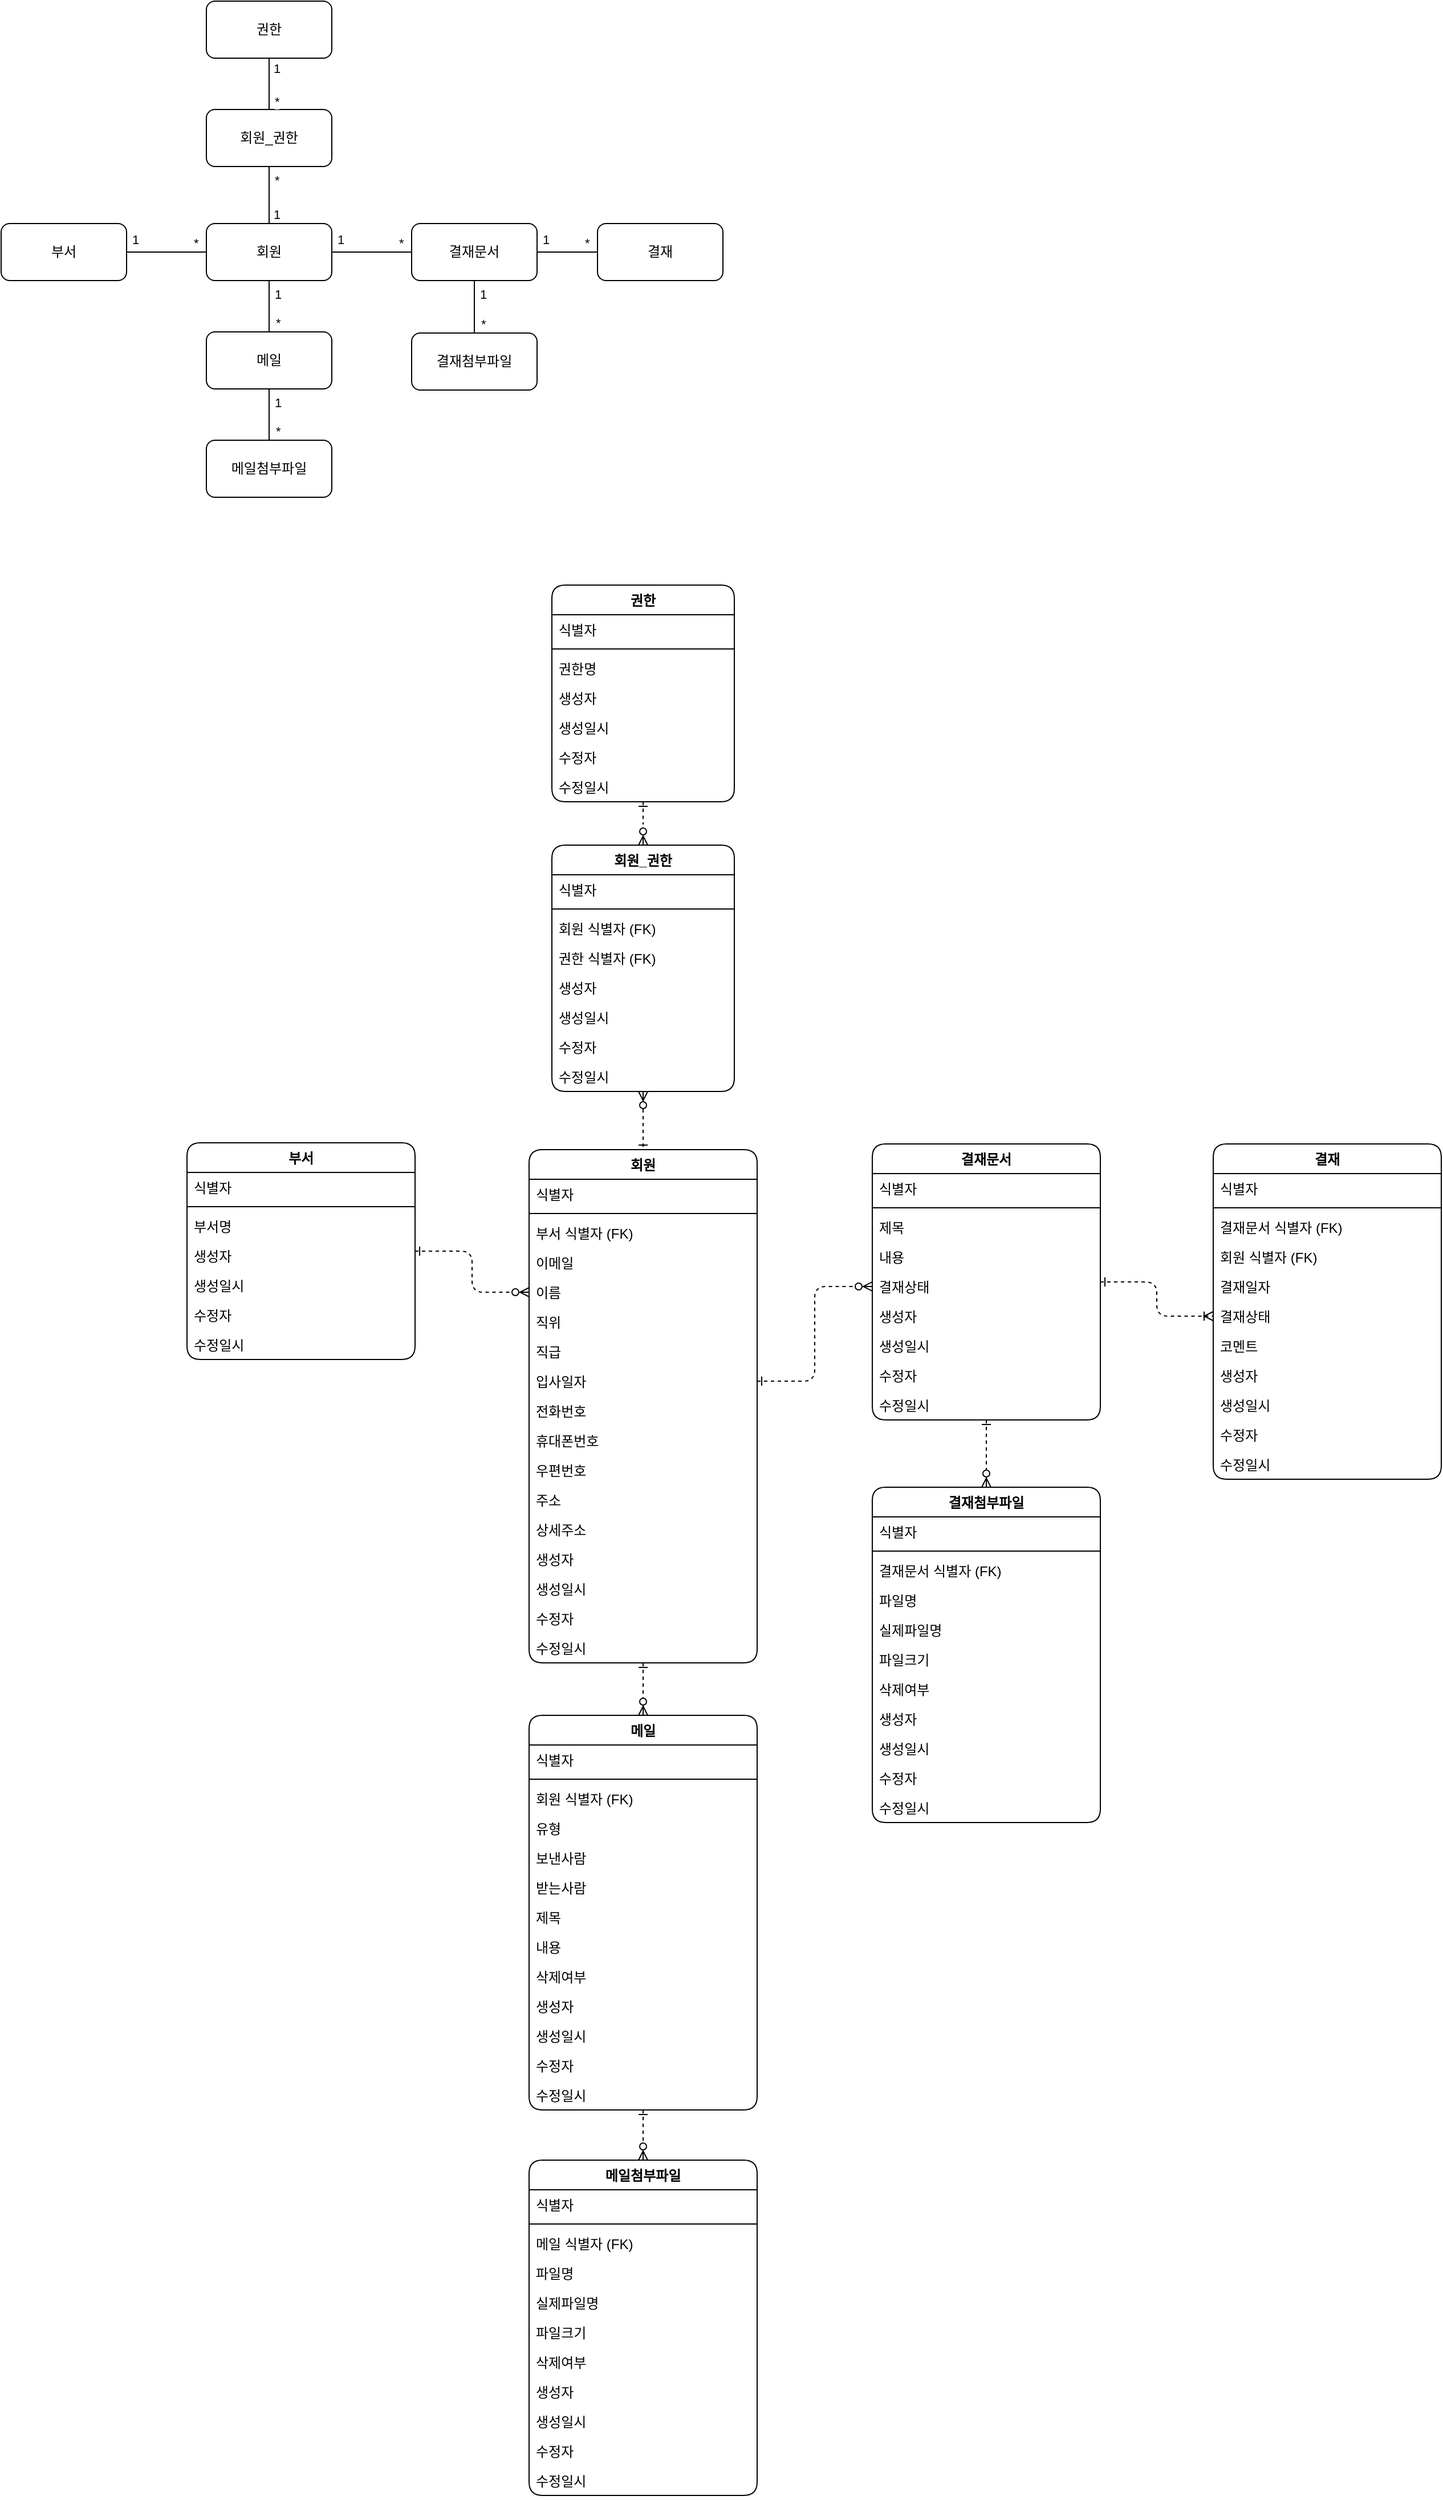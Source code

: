 <mxfile version="24.5.4" type="github" pages="2">
  <diagram id="C5RBs43oDa-KdzZeNtuy" name="테이블설계">
    <mxGraphModel dx="3547" dy="1796" grid="1" gridSize="10" guides="1" tooltips="1" connect="1" arrows="1" fold="1" page="1" pageScale="1" pageWidth="827" pageHeight="1169" math="0" shadow="0">
      <root>
        <mxCell id="WIyWlLk6GJQsqaUBKTNV-0" />
        <mxCell id="WIyWlLk6GJQsqaUBKTNV-1" parent="WIyWlLk6GJQsqaUBKTNV-0" />
        <mxCell id="utAmACGaUeK4KO24J1e--139" value="" style="edgeStyle=orthogonalEdgeStyle;rounded=1;orthogonalLoop=1;jettySize=auto;html=1;entryX=0.5;entryY=0;entryDx=0;entryDy=0;dashed=1;startArrow=ERone;startFill=0;endArrow=ERzeroToMany;endFill=0;" edge="1" parent="WIyWlLk6GJQsqaUBKTNV-1" source="utAmACGaUeK4KO24J1e--17" target="utAmACGaUeK4KO24J1e--67">
          <mxGeometry relative="1" as="geometry" />
        </mxCell>
        <mxCell id="utAmACGaUeK4KO24J1e--17" value="회원" style="swimlane;fontStyle=1;align=center;verticalAlign=top;childLayout=stackLayout;horizontal=1;startSize=26;horizontalStack=0;resizeParent=1;resizeParentMax=0;resizeLast=0;collapsible=1;marginBottom=0;whiteSpace=wrap;html=1;rounded=1;" vertex="1" parent="WIyWlLk6GJQsqaUBKTNV-1">
          <mxGeometry x="260" y="1047" width="200" height="450" as="geometry" />
        </mxCell>
        <mxCell id="utAmACGaUeK4KO24J1e--18" value="식별자" style="text;strokeColor=none;fillColor=none;align=left;verticalAlign=top;spacingLeft=4;spacingRight=4;overflow=hidden;rotatable=0;points=[[0,0.5],[1,0.5]];portConstraint=eastwest;whiteSpace=wrap;html=1;rounded=1;" vertex="1" parent="utAmACGaUeK4KO24J1e--17">
          <mxGeometry y="26" width="200" height="26" as="geometry" />
        </mxCell>
        <mxCell id="utAmACGaUeK4KO24J1e--19" value="" style="line;strokeWidth=1;fillColor=none;align=left;verticalAlign=middle;spacingTop=-1;spacingLeft=3;spacingRight=3;rotatable=0;labelPosition=right;points=[];portConstraint=eastwest;strokeColor=inherit;rounded=1;" vertex="1" parent="utAmACGaUeK4KO24J1e--17">
          <mxGeometry y="52" width="200" height="8" as="geometry" />
        </mxCell>
        <mxCell id="utAmACGaUeK4KO24J1e--20" value="부서 식별자 (FK)" style="text;strokeColor=none;fillColor=none;align=left;verticalAlign=top;spacingLeft=4;spacingRight=4;overflow=hidden;rotatable=0;points=[[0,0.5],[1,0.5]];portConstraint=eastwest;whiteSpace=wrap;html=1;rounded=1;" vertex="1" parent="utAmACGaUeK4KO24J1e--17">
          <mxGeometry y="60" width="200" height="26" as="geometry" />
        </mxCell>
        <mxCell id="utAmACGaUeK4KO24J1e--21" value="이메일" style="text;strokeColor=none;fillColor=none;align=left;verticalAlign=top;spacingLeft=4;spacingRight=4;overflow=hidden;rotatable=0;points=[[0,0.5],[1,0.5]];portConstraint=eastwest;whiteSpace=wrap;html=1;rounded=1;" vertex="1" parent="utAmACGaUeK4KO24J1e--17">
          <mxGeometry y="86" width="200" height="26" as="geometry" />
        </mxCell>
        <mxCell id="utAmACGaUeK4KO24J1e--22" value="이름" style="text;strokeColor=none;fillColor=none;align=left;verticalAlign=top;spacingLeft=4;spacingRight=4;overflow=hidden;rotatable=0;points=[[0,0.5],[1,0.5]];portConstraint=eastwest;whiteSpace=wrap;html=1;rounded=1;" vertex="1" parent="utAmACGaUeK4KO24J1e--17">
          <mxGeometry y="112" width="200" height="26" as="geometry" />
        </mxCell>
        <mxCell id="utAmACGaUeK4KO24J1e--130" value="직위" style="text;strokeColor=none;fillColor=none;align=left;verticalAlign=top;spacingLeft=4;spacingRight=4;overflow=hidden;rotatable=0;points=[[0,0.5],[1,0.5]];portConstraint=eastwest;whiteSpace=wrap;html=1;rounded=1;" vertex="1" parent="utAmACGaUeK4KO24J1e--17">
          <mxGeometry y="138" width="200" height="26" as="geometry" />
        </mxCell>
        <mxCell id="utAmACGaUeK4KO24J1e--131" value="직급" style="text;strokeColor=none;fillColor=none;align=left;verticalAlign=top;spacingLeft=4;spacingRight=4;overflow=hidden;rotatable=0;points=[[0,0.5],[1,0.5]];portConstraint=eastwest;whiteSpace=wrap;html=1;rounded=1;" vertex="1" parent="utAmACGaUeK4KO24J1e--17">
          <mxGeometry y="164" width="200" height="26" as="geometry" />
        </mxCell>
        <mxCell id="utAmACGaUeK4KO24J1e--23" value="입사일자" style="text;strokeColor=none;fillColor=none;align=left;verticalAlign=top;spacingLeft=4;spacingRight=4;overflow=hidden;rotatable=0;points=[[0,0.5],[1,0.5]];portConstraint=eastwest;whiteSpace=wrap;html=1;rounded=1;" vertex="1" parent="utAmACGaUeK4KO24J1e--17">
          <mxGeometry y="190" width="200" height="26" as="geometry" />
        </mxCell>
        <mxCell id="utAmACGaUeK4KO24J1e--24" value="전화번호" style="text;strokeColor=none;fillColor=none;align=left;verticalAlign=top;spacingLeft=4;spacingRight=4;overflow=hidden;rotatable=0;points=[[0,0.5],[1,0.5]];portConstraint=eastwest;whiteSpace=wrap;html=1;rounded=1;" vertex="1" parent="utAmACGaUeK4KO24J1e--17">
          <mxGeometry y="216" width="200" height="26" as="geometry" />
        </mxCell>
        <mxCell id="utAmACGaUeK4KO24J1e--25" value="휴대폰번호" style="text;strokeColor=none;fillColor=none;align=left;verticalAlign=top;spacingLeft=4;spacingRight=4;overflow=hidden;rotatable=0;points=[[0,0.5],[1,0.5]];portConstraint=eastwest;whiteSpace=wrap;html=1;rounded=1;" vertex="1" parent="utAmACGaUeK4KO24J1e--17">
          <mxGeometry y="242" width="200" height="26" as="geometry" />
        </mxCell>
        <mxCell id="utAmACGaUeK4KO24J1e--26" value="우편번호" style="text;strokeColor=none;fillColor=none;align=left;verticalAlign=top;spacingLeft=4;spacingRight=4;overflow=hidden;rotatable=0;points=[[0,0.5],[1,0.5]];portConstraint=eastwest;whiteSpace=wrap;html=1;rounded=1;" vertex="1" parent="utAmACGaUeK4KO24J1e--17">
          <mxGeometry y="268" width="200" height="26" as="geometry" />
        </mxCell>
        <mxCell id="utAmACGaUeK4KO24J1e--27" value="주소" style="text;strokeColor=none;fillColor=none;align=left;verticalAlign=top;spacingLeft=4;spacingRight=4;overflow=hidden;rotatable=0;points=[[0,0.5],[1,0.5]];portConstraint=eastwest;whiteSpace=wrap;html=1;rounded=1;" vertex="1" parent="utAmACGaUeK4KO24J1e--17">
          <mxGeometry y="294" width="200" height="26" as="geometry" />
        </mxCell>
        <mxCell id="utAmACGaUeK4KO24J1e--28" value="상세주소" style="text;strokeColor=none;fillColor=none;align=left;verticalAlign=top;spacingLeft=4;spacingRight=4;overflow=hidden;rotatable=0;points=[[0,0.5],[1,0.5]];portConstraint=eastwest;whiteSpace=wrap;html=1;rounded=1;" vertex="1" parent="utAmACGaUeK4KO24J1e--17">
          <mxGeometry y="320" width="200" height="26" as="geometry" />
        </mxCell>
        <mxCell id="utAmACGaUeK4KO24J1e--29" value="생성자" style="text;strokeColor=none;fillColor=none;align=left;verticalAlign=top;spacingLeft=4;spacingRight=4;overflow=hidden;rotatable=0;points=[[0,0.5],[1,0.5]];portConstraint=eastwest;whiteSpace=wrap;html=1;rounded=1;" vertex="1" parent="utAmACGaUeK4KO24J1e--17">
          <mxGeometry y="346" width="200" height="26" as="geometry" />
        </mxCell>
        <mxCell id="utAmACGaUeK4KO24J1e--30" value="생성일시" style="text;strokeColor=none;fillColor=none;align=left;verticalAlign=top;spacingLeft=4;spacingRight=4;overflow=hidden;rotatable=0;points=[[0,0.5],[1,0.5]];portConstraint=eastwest;whiteSpace=wrap;html=1;rounded=1;" vertex="1" parent="utAmACGaUeK4KO24J1e--17">
          <mxGeometry y="372" width="200" height="26" as="geometry" />
        </mxCell>
        <mxCell id="utAmACGaUeK4KO24J1e--31" value="수정자" style="text;strokeColor=none;fillColor=none;align=left;verticalAlign=top;spacingLeft=4;spacingRight=4;overflow=hidden;rotatable=0;points=[[0,0.5],[1,0.5]];portConstraint=eastwest;whiteSpace=wrap;html=1;rounded=1;" vertex="1" parent="utAmACGaUeK4KO24J1e--17">
          <mxGeometry y="398" width="200" height="26" as="geometry" />
        </mxCell>
        <mxCell id="utAmACGaUeK4KO24J1e--32" value="수정일시" style="text;strokeColor=none;fillColor=none;align=left;verticalAlign=top;spacingLeft=4;spacingRight=4;overflow=hidden;rotatable=0;points=[[0,0.5],[1,0.5]];portConstraint=eastwest;whiteSpace=wrap;html=1;rounded=1;" vertex="1" parent="utAmACGaUeK4KO24J1e--17">
          <mxGeometry y="424" width="200" height="26" as="geometry" />
        </mxCell>
        <mxCell id="utAmACGaUeK4KO24J1e--137" value="" style="edgeStyle=orthogonalEdgeStyle;rounded=1;orthogonalLoop=1;jettySize=auto;html=1;entryX=0.5;entryY=0;entryDx=0;entryDy=0;dashed=1;endArrow=ERzeroToMany;endFill=0;startArrow=ERone;startFill=0;" edge="1" parent="WIyWlLk6GJQsqaUBKTNV-1" source="utAmACGaUeK4KO24J1e--34" target="utAmACGaUeK4KO24J1e--42">
          <mxGeometry relative="1" as="geometry" />
        </mxCell>
        <mxCell id="utAmACGaUeK4KO24J1e--34" value="권한" style="swimlane;fontStyle=1;align=center;verticalAlign=top;childLayout=stackLayout;horizontal=1;startSize=26;horizontalStack=0;resizeParent=1;resizeParentMax=0;resizeLast=0;collapsible=1;marginBottom=0;whiteSpace=wrap;html=1;rounded=1;" vertex="1" parent="WIyWlLk6GJQsqaUBKTNV-1">
          <mxGeometry x="280" y="552" width="160" height="190" as="geometry" />
        </mxCell>
        <mxCell id="utAmACGaUeK4KO24J1e--35" value="식별자" style="text;strokeColor=none;fillColor=none;align=left;verticalAlign=top;spacingLeft=4;spacingRight=4;overflow=hidden;rotatable=0;points=[[0,0.5],[1,0.5]];portConstraint=eastwest;whiteSpace=wrap;html=1;rounded=1;" vertex="1" parent="utAmACGaUeK4KO24J1e--34">
          <mxGeometry y="26" width="160" height="26" as="geometry" />
        </mxCell>
        <mxCell id="utAmACGaUeK4KO24J1e--36" value="" style="line;strokeWidth=1;fillColor=none;align=left;verticalAlign=middle;spacingTop=-1;spacingLeft=3;spacingRight=3;rotatable=0;labelPosition=right;points=[];portConstraint=eastwest;strokeColor=inherit;rounded=1;" vertex="1" parent="utAmACGaUeK4KO24J1e--34">
          <mxGeometry y="52" width="160" height="8" as="geometry" />
        </mxCell>
        <mxCell id="utAmACGaUeK4KO24J1e--37" value="권한명" style="text;strokeColor=none;fillColor=none;align=left;verticalAlign=top;spacingLeft=4;spacingRight=4;overflow=hidden;rotatable=0;points=[[0,0.5],[1,0.5]];portConstraint=eastwest;whiteSpace=wrap;html=1;rounded=1;" vertex="1" parent="utAmACGaUeK4KO24J1e--34">
          <mxGeometry y="60" width="160" height="26" as="geometry" />
        </mxCell>
        <mxCell id="utAmACGaUeK4KO24J1e--38" value="생성자" style="text;strokeColor=none;fillColor=none;align=left;verticalAlign=top;spacingLeft=4;spacingRight=4;overflow=hidden;rotatable=0;points=[[0,0.5],[1,0.5]];portConstraint=eastwest;whiteSpace=wrap;html=1;rounded=1;" vertex="1" parent="utAmACGaUeK4KO24J1e--34">
          <mxGeometry y="86" width="160" height="26" as="geometry" />
        </mxCell>
        <mxCell id="utAmACGaUeK4KO24J1e--39" value="생성일시" style="text;strokeColor=none;fillColor=none;align=left;verticalAlign=top;spacingLeft=4;spacingRight=4;overflow=hidden;rotatable=0;points=[[0,0.5],[1,0.5]];portConstraint=eastwest;whiteSpace=wrap;html=1;rounded=1;" vertex="1" parent="utAmACGaUeK4KO24J1e--34">
          <mxGeometry y="112" width="160" height="26" as="geometry" />
        </mxCell>
        <mxCell id="utAmACGaUeK4KO24J1e--40" value="수정자" style="text;strokeColor=none;fillColor=none;align=left;verticalAlign=top;spacingLeft=4;spacingRight=4;overflow=hidden;rotatable=0;points=[[0,0.5],[1,0.5]];portConstraint=eastwest;whiteSpace=wrap;html=1;rounded=1;" vertex="1" parent="utAmACGaUeK4KO24J1e--34">
          <mxGeometry y="138" width="160" height="26" as="geometry" />
        </mxCell>
        <mxCell id="utAmACGaUeK4KO24J1e--41" value="수정일시" style="text;strokeColor=none;fillColor=none;align=left;verticalAlign=top;spacingLeft=4;spacingRight=4;overflow=hidden;rotatable=0;points=[[0,0.5],[1,0.5]];portConstraint=eastwest;whiteSpace=wrap;html=1;rounded=1;" vertex="1" parent="utAmACGaUeK4KO24J1e--34">
          <mxGeometry y="164" width="160" height="26" as="geometry" />
        </mxCell>
        <mxCell id="utAmACGaUeK4KO24J1e--135" value="" style="edgeStyle=orthogonalEdgeStyle;rounded=1;orthogonalLoop=1;jettySize=auto;html=1;entryX=0.5;entryY=0;entryDx=0;entryDy=0;dashed=1;endArrow=ERone;endFill=0;startArrow=ERzeroToMany;startFill=0;" edge="1" parent="WIyWlLk6GJQsqaUBKTNV-1" source="utAmACGaUeK4KO24J1e--42" target="utAmACGaUeK4KO24J1e--17">
          <mxGeometry relative="1" as="geometry" />
        </mxCell>
        <mxCell id="utAmACGaUeK4KO24J1e--42" value="회원_권한" style="swimlane;fontStyle=1;align=center;verticalAlign=top;childLayout=stackLayout;horizontal=1;startSize=26;horizontalStack=0;resizeParent=1;resizeParentMax=0;resizeLast=0;collapsible=1;marginBottom=0;whiteSpace=wrap;html=1;rounded=1;" vertex="1" parent="WIyWlLk6GJQsqaUBKTNV-1">
          <mxGeometry x="280" y="780" width="160" height="216" as="geometry" />
        </mxCell>
        <mxCell id="utAmACGaUeK4KO24J1e--43" value="식별자" style="text;strokeColor=none;fillColor=none;align=left;verticalAlign=top;spacingLeft=4;spacingRight=4;overflow=hidden;rotatable=0;points=[[0,0.5],[1,0.5]];portConstraint=eastwest;whiteSpace=wrap;html=1;rounded=1;" vertex="1" parent="utAmACGaUeK4KO24J1e--42">
          <mxGeometry y="26" width="160" height="26" as="geometry" />
        </mxCell>
        <mxCell id="utAmACGaUeK4KO24J1e--44" value="" style="line;strokeWidth=1;fillColor=none;align=left;verticalAlign=middle;spacingTop=-1;spacingLeft=3;spacingRight=3;rotatable=0;labelPosition=right;points=[];portConstraint=eastwest;strokeColor=inherit;rounded=1;" vertex="1" parent="utAmACGaUeK4KO24J1e--42">
          <mxGeometry y="52" width="160" height="8" as="geometry" />
        </mxCell>
        <mxCell id="utAmACGaUeK4KO24J1e--45" value="회원 식별자 (FK)" style="text;strokeColor=none;fillColor=none;align=left;verticalAlign=top;spacingLeft=4;spacingRight=4;overflow=hidden;rotatable=0;points=[[0,0.5],[1,0.5]];portConstraint=eastwest;whiteSpace=wrap;html=1;rounded=1;" vertex="1" parent="utAmACGaUeK4KO24J1e--42">
          <mxGeometry y="60" width="160" height="26" as="geometry" />
        </mxCell>
        <mxCell id="utAmACGaUeK4KO24J1e--50" value="권한 식별자 (FK)" style="text;strokeColor=none;fillColor=none;align=left;verticalAlign=top;spacingLeft=4;spacingRight=4;overflow=hidden;rotatable=0;points=[[0,0.5],[1,0.5]];portConstraint=eastwest;whiteSpace=wrap;html=1;rounded=1;" vertex="1" parent="utAmACGaUeK4KO24J1e--42">
          <mxGeometry y="86" width="160" height="26" as="geometry" />
        </mxCell>
        <mxCell id="utAmACGaUeK4KO24J1e--46" value="생성자" style="text;strokeColor=none;fillColor=none;align=left;verticalAlign=top;spacingLeft=4;spacingRight=4;overflow=hidden;rotatable=0;points=[[0,0.5],[1,0.5]];portConstraint=eastwest;whiteSpace=wrap;html=1;rounded=1;" vertex="1" parent="utAmACGaUeK4KO24J1e--42">
          <mxGeometry y="112" width="160" height="26" as="geometry" />
        </mxCell>
        <mxCell id="utAmACGaUeK4KO24J1e--47" value="생성일시" style="text;strokeColor=none;fillColor=none;align=left;verticalAlign=top;spacingLeft=4;spacingRight=4;overflow=hidden;rotatable=0;points=[[0,0.5],[1,0.5]];portConstraint=eastwest;whiteSpace=wrap;html=1;rounded=1;" vertex="1" parent="utAmACGaUeK4KO24J1e--42">
          <mxGeometry y="138" width="160" height="26" as="geometry" />
        </mxCell>
        <mxCell id="utAmACGaUeK4KO24J1e--48" value="수정자" style="text;strokeColor=none;fillColor=none;align=left;verticalAlign=top;spacingLeft=4;spacingRight=4;overflow=hidden;rotatable=0;points=[[0,0.5],[1,0.5]];portConstraint=eastwest;whiteSpace=wrap;html=1;rounded=1;" vertex="1" parent="utAmACGaUeK4KO24J1e--42">
          <mxGeometry y="164" width="160" height="26" as="geometry" />
        </mxCell>
        <mxCell id="utAmACGaUeK4KO24J1e--49" value="수정일시" style="text;strokeColor=none;fillColor=none;align=left;verticalAlign=top;spacingLeft=4;spacingRight=4;overflow=hidden;rotatable=0;points=[[0,0.5],[1,0.5]];portConstraint=eastwest;whiteSpace=wrap;html=1;rounded=1;" vertex="1" parent="utAmACGaUeK4KO24J1e--42">
          <mxGeometry y="190" width="160" height="26" as="geometry" />
        </mxCell>
        <mxCell id="utAmACGaUeK4KO24J1e--51" value="결재" style="swimlane;fontStyle=1;align=center;verticalAlign=top;childLayout=stackLayout;horizontal=1;startSize=26;horizontalStack=0;resizeParent=1;resizeParentMax=0;resizeLast=0;collapsible=1;marginBottom=0;whiteSpace=wrap;html=1;rounded=1;" vertex="1" parent="WIyWlLk6GJQsqaUBKTNV-1">
          <mxGeometry x="860" y="1042" width="200" height="294" as="geometry" />
        </mxCell>
        <mxCell id="utAmACGaUeK4KO24J1e--52" value="식별자" style="text;strokeColor=none;fillColor=none;align=left;verticalAlign=top;spacingLeft=4;spacingRight=4;overflow=hidden;rotatable=0;points=[[0,0.5],[1,0.5]];portConstraint=eastwest;whiteSpace=wrap;html=1;rounded=1;" vertex="1" parent="utAmACGaUeK4KO24J1e--51">
          <mxGeometry y="26" width="200" height="26" as="geometry" />
        </mxCell>
        <mxCell id="utAmACGaUeK4KO24J1e--53" value="" style="line;strokeWidth=1;fillColor=none;align=left;verticalAlign=middle;spacingTop=-1;spacingLeft=3;spacingRight=3;rotatable=0;labelPosition=right;points=[];portConstraint=eastwest;strokeColor=inherit;rounded=1;" vertex="1" parent="utAmACGaUeK4KO24J1e--51">
          <mxGeometry y="52" width="200" height="8" as="geometry" />
        </mxCell>
        <mxCell id="utAmACGaUeK4KO24J1e--55" value="결재문서 식별자 (FK)" style="text;strokeColor=none;fillColor=none;align=left;verticalAlign=top;spacingLeft=4;spacingRight=4;overflow=hidden;rotatable=0;points=[[0,0.5],[1,0.5]];portConstraint=eastwest;whiteSpace=wrap;html=1;rounded=1;" vertex="1" parent="utAmACGaUeK4KO24J1e--51">
          <mxGeometry y="60" width="200" height="26" as="geometry" />
        </mxCell>
        <mxCell id="utAmACGaUeK4KO24J1e--103" value="회원 식별자 (FK)" style="text;strokeColor=none;fillColor=none;align=left;verticalAlign=top;spacingLeft=4;spacingRight=4;overflow=hidden;rotatable=0;points=[[0,0.5],[1,0.5]];portConstraint=eastwest;whiteSpace=wrap;html=1;rounded=1;" vertex="1" parent="utAmACGaUeK4KO24J1e--51">
          <mxGeometry y="86" width="200" height="26" as="geometry" />
        </mxCell>
        <mxCell id="utAmACGaUeK4KO24J1e--104" value="결재일자" style="text;strokeColor=none;fillColor=none;align=left;verticalAlign=top;spacingLeft=4;spacingRight=4;overflow=hidden;rotatable=0;points=[[0,0.5],[1,0.5]];portConstraint=eastwest;whiteSpace=wrap;html=1;rounded=1;" vertex="1" parent="utAmACGaUeK4KO24J1e--51">
          <mxGeometry y="112" width="200" height="26" as="geometry" />
        </mxCell>
        <mxCell id="utAmACGaUeK4KO24J1e--129" value="결재상태" style="text;strokeColor=none;fillColor=none;align=left;verticalAlign=top;spacingLeft=4;spacingRight=4;overflow=hidden;rotatable=0;points=[[0,0.5],[1,0.5]];portConstraint=eastwest;whiteSpace=wrap;html=1;rounded=1;" vertex="1" parent="utAmACGaUeK4KO24J1e--51">
          <mxGeometry y="138" width="200" height="26" as="geometry" />
        </mxCell>
        <mxCell id="utAmACGaUeK4KO24J1e--105" value="코멘트" style="text;strokeColor=none;fillColor=none;align=left;verticalAlign=top;spacingLeft=4;spacingRight=4;overflow=hidden;rotatable=0;points=[[0,0.5],[1,0.5]];portConstraint=eastwest;whiteSpace=wrap;html=1;rounded=1;" vertex="1" parent="utAmACGaUeK4KO24J1e--51">
          <mxGeometry y="164" width="200" height="26" as="geometry" />
        </mxCell>
        <mxCell id="utAmACGaUeK4KO24J1e--63" value="생성자" style="text;strokeColor=none;fillColor=none;align=left;verticalAlign=top;spacingLeft=4;spacingRight=4;overflow=hidden;rotatable=0;points=[[0,0.5],[1,0.5]];portConstraint=eastwest;whiteSpace=wrap;html=1;rounded=1;" vertex="1" parent="utAmACGaUeK4KO24J1e--51">
          <mxGeometry y="190" width="200" height="26" as="geometry" />
        </mxCell>
        <mxCell id="utAmACGaUeK4KO24J1e--64" value="생성일시" style="text;strokeColor=none;fillColor=none;align=left;verticalAlign=top;spacingLeft=4;spacingRight=4;overflow=hidden;rotatable=0;points=[[0,0.5],[1,0.5]];portConstraint=eastwest;whiteSpace=wrap;html=1;rounded=1;" vertex="1" parent="utAmACGaUeK4KO24J1e--51">
          <mxGeometry y="216" width="200" height="26" as="geometry" />
        </mxCell>
        <mxCell id="utAmACGaUeK4KO24J1e--65" value="수정자" style="text;strokeColor=none;fillColor=none;align=left;verticalAlign=top;spacingLeft=4;spacingRight=4;overflow=hidden;rotatable=0;points=[[0,0.5],[1,0.5]];portConstraint=eastwest;whiteSpace=wrap;html=1;rounded=1;" vertex="1" parent="utAmACGaUeK4KO24J1e--51">
          <mxGeometry y="242" width="200" height="26" as="geometry" />
        </mxCell>
        <mxCell id="utAmACGaUeK4KO24J1e--66" value="수정일시" style="text;strokeColor=none;fillColor=none;align=left;verticalAlign=top;spacingLeft=4;spacingRight=4;overflow=hidden;rotatable=0;points=[[0,0.5],[1,0.5]];portConstraint=eastwest;whiteSpace=wrap;html=1;rounded=1;" vertex="1" parent="utAmACGaUeK4KO24J1e--51">
          <mxGeometry y="268" width="200" height="26" as="geometry" />
        </mxCell>
        <mxCell id="utAmACGaUeK4KO24J1e--140" value="" style="edgeStyle=orthogonalEdgeStyle;rounded=1;orthogonalLoop=1;jettySize=auto;html=1;entryX=0.5;entryY=0;entryDx=0;entryDy=0;startArrow=ERone;startFill=0;dashed=1;endArrow=ERzeroToMany;endFill=0;" edge="1" parent="WIyWlLk6GJQsqaUBKTNV-1" source="utAmACGaUeK4KO24J1e--67" target="utAmACGaUeK4KO24J1e--81">
          <mxGeometry relative="1" as="geometry" />
        </mxCell>
        <mxCell id="utAmACGaUeK4KO24J1e--67" value="메일" style="swimlane;fontStyle=1;align=center;verticalAlign=top;childLayout=stackLayout;horizontal=1;startSize=26;horizontalStack=0;resizeParent=1;resizeParentMax=0;resizeLast=0;collapsible=1;marginBottom=0;whiteSpace=wrap;html=1;rounded=1;" vertex="1" parent="WIyWlLk6GJQsqaUBKTNV-1">
          <mxGeometry x="260" y="1543" width="200" height="346" as="geometry" />
        </mxCell>
        <mxCell id="utAmACGaUeK4KO24J1e--68" value="식별자" style="text;strokeColor=none;fillColor=none;align=left;verticalAlign=top;spacingLeft=4;spacingRight=4;overflow=hidden;rotatable=0;points=[[0,0.5],[1,0.5]];portConstraint=eastwest;whiteSpace=wrap;html=1;rounded=1;" vertex="1" parent="utAmACGaUeK4KO24J1e--67">
          <mxGeometry y="26" width="200" height="26" as="geometry" />
        </mxCell>
        <mxCell id="utAmACGaUeK4KO24J1e--69" value="" style="line;strokeWidth=1;fillColor=none;align=left;verticalAlign=middle;spacingTop=-1;spacingLeft=3;spacingRight=3;rotatable=0;labelPosition=right;points=[];portConstraint=eastwest;strokeColor=inherit;rounded=1;" vertex="1" parent="utAmACGaUeK4KO24J1e--67">
          <mxGeometry y="52" width="200" height="8" as="geometry" />
        </mxCell>
        <mxCell id="utAmACGaUeK4KO24J1e--70" value="회원 식별자 (FK)" style="text;strokeColor=none;fillColor=none;align=left;verticalAlign=top;spacingLeft=4;spacingRight=4;overflow=hidden;rotatable=0;points=[[0,0.5],[1,0.5]];portConstraint=eastwest;whiteSpace=wrap;html=1;rounded=1;" vertex="1" parent="utAmACGaUeK4KO24J1e--67">
          <mxGeometry y="60" width="200" height="26" as="geometry" />
        </mxCell>
        <mxCell id="utAmACGaUeK4KO24J1e--76" value="유형" style="text;strokeColor=none;fillColor=none;align=left;verticalAlign=top;spacingLeft=4;spacingRight=4;overflow=hidden;rotatable=0;points=[[0,0.5],[1,0.5]];portConstraint=eastwest;whiteSpace=wrap;html=1;rounded=1;" vertex="1" parent="utAmACGaUeK4KO24J1e--67">
          <mxGeometry y="86" width="200" height="26" as="geometry" />
        </mxCell>
        <mxCell id="utAmACGaUeK4KO24J1e--77" value="보낸사람" style="text;strokeColor=none;fillColor=none;align=left;verticalAlign=top;spacingLeft=4;spacingRight=4;overflow=hidden;rotatable=0;points=[[0,0.5],[1,0.5]];portConstraint=eastwest;whiteSpace=wrap;html=1;rounded=1;" vertex="1" parent="utAmACGaUeK4KO24J1e--67">
          <mxGeometry y="112" width="200" height="26" as="geometry" />
        </mxCell>
        <mxCell id="utAmACGaUeK4KO24J1e--78" value="받는사람" style="text;strokeColor=none;fillColor=none;align=left;verticalAlign=top;spacingLeft=4;spacingRight=4;overflow=hidden;rotatable=0;points=[[0,0.5],[1,0.5]];portConstraint=eastwest;whiteSpace=wrap;html=1;rounded=1;" vertex="1" parent="utAmACGaUeK4KO24J1e--67">
          <mxGeometry y="138" width="200" height="26" as="geometry" />
        </mxCell>
        <mxCell id="utAmACGaUeK4KO24J1e--79" value="제목" style="text;strokeColor=none;fillColor=none;align=left;verticalAlign=top;spacingLeft=4;spacingRight=4;overflow=hidden;rotatable=0;points=[[0,0.5],[1,0.5]];portConstraint=eastwest;whiteSpace=wrap;html=1;rounded=1;" vertex="1" parent="utAmACGaUeK4KO24J1e--67">
          <mxGeometry y="164" width="200" height="26" as="geometry" />
        </mxCell>
        <mxCell id="utAmACGaUeK4KO24J1e--80" value="내용" style="text;strokeColor=none;fillColor=none;align=left;verticalAlign=top;spacingLeft=4;spacingRight=4;overflow=hidden;rotatable=0;points=[[0,0.5],[1,0.5]];portConstraint=eastwest;whiteSpace=wrap;html=1;rounded=1;" vertex="1" parent="utAmACGaUeK4KO24J1e--67">
          <mxGeometry y="190" width="200" height="26" as="geometry" />
        </mxCell>
        <mxCell id="utAmACGaUeK4KO24J1e--75" value="삭제여부" style="text;strokeColor=none;fillColor=none;align=left;verticalAlign=top;spacingLeft=4;spacingRight=4;overflow=hidden;rotatable=0;points=[[0,0.5],[1,0.5]];portConstraint=eastwest;whiteSpace=wrap;html=1;rounded=1;" vertex="1" parent="utAmACGaUeK4KO24J1e--67">
          <mxGeometry y="216" width="200" height="26" as="geometry" />
        </mxCell>
        <mxCell id="utAmACGaUeK4KO24J1e--71" value="생성자" style="text;strokeColor=none;fillColor=none;align=left;verticalAlign=top;spacingLeft=4;spacingRight=4;overflow=hidden;rotatable=0;points=[[0,0.5],[1,0.5]];portConstraint=eastwest;whiteSpace=wrap;html=1;rounded=1;" vertex="1" parent="utAmACGaUeK4KO24J1e--67">
          <mxGeometry y="242" width="200" height="26" as="geometry" />
        </mxCell>
        <mxCell id="utAmACGaUeK4KO24J1e--72" value="생성일시" style="text;strokeColor=none;fillColor=none;align=left;verticalAlign=top;spacingLeft=4;spacingRight=4;overflow=hidden;rotatable=0;points=[[0,0.5],[1,0.5]];portConstraint=eastwest;whiteSpace=wrap;html=1;rounded=1;" vertex="1" parent="utAmACGaUeK4KO24J1e--67">
          <mxGeometry y="268" width="200" height="26" as="geometry" />
        </mxCell>
        <mxCell id="utAmACGaUeK4KO24J1e--73" value="수정자" style="text;strokeColor=none;fillColor=none;align=left;verticalAlign=top;spacingLeft=4;spacingRight=4;overflow=hidden;rotatable=0;points=[[0,0.5],[1,0.5]];portConstraint=eastwest;whiteSpace=wrap;html=1;rounded=1;" vertex="1" parent="utAmACGaUeK4KO24J1e--67">
          <mxGeometry y="294" width="200" height="26" as="geometry" />
        </mxCell>
        <mxCell id="utAmACGaUeK4KO24J1e--74" value="수정일시" style="text;strokeColor=none;fillColor=none;align=left;verticalAlign=top;spacingLeft=4;spacingRight=4;overflow=hidden;rotatable=0;points=[[0,0.5],[1,0.5]];portConstraint=eastwest;whiteSpace=wrap;html=1;rounded=1;" vertex="1" parent="utAmACGaUeK4KO24J1e--67">
          <mxGeometry y="320" width="200" height="26" as="geometry" />
        </mxCell>
        <mxCell id="utAmACGaUeK4KO24J1e--81" value="메일첨부파일" style="swimlane;fontStyle=1;align=center;verticalAlign=top;childLayout=stackLayout;horizontal=1;startSize=26;horizontalStack=0;resizeParent=1;resizeParentMax=0;resizeLast=0;collapsible=1;marginBottom=0;whiteSpace=wrap;html=1;rounded=1;" vertex="1" parent="WIyWlLk6GJQsqaUBKTNV-1">
          <mxGeometry x="260" y="1933" width="200" height="294" as="geometry" />
        </mxCell>
        <mxCell id="utAmACGaUeK4KO24J1e--82" value="식별자" style="text;strokeColor=none;fillColor=none;align=left;verticalAlign=top;spacingLeft=4;spacingRight=4;overflow=hidden;rotatable=0;points=[[0,0.5],[1,0.5]];portConstraint=eastwest;whiteSpace=wrap;html=1;rounded=1;" vertex="1" parent="utAmACGaUeK4KO24J1e--81">
          <mxGeometry y="26" width="200" height="26" as="geometry" />
        </mxCell>
        <mxCell id="utAmACGaUeK4KO24J1e--83" value="" style="line;strokeWidth=1;fillColor=none;align=left;verticalAlign=middle;spacingTop=-1;spacingLeft=3;spacingRight=3;rotatable=0;labelPosition=right;points=[];portConstraint=eastwest;strokeColor=inherit;rounded=1;" vertex="1" parent="utAmACGaUeK4KO24J1e--81">
          <mxGeometry y="52" width="200" height="8" as="geometry" />
        </mxCell>
        <mxCell id="utAmACGaUeK4KO24J1e--84" value="메일 식별자 (FK)" style="text;strokeColor=none;fillColor=none;align=left;verticalAlign=top;spacingLeft=4;spacingRight=4;overflow=hidden;rotatable=0;points=[[0,0.5],[1,0.5]];portConstraint=eastwest;whiteSpace=wrap;html=1;rounded=1;" vertex="1" parent="utAmACGaUeK4KO24J1e--81">
          <mxGeometry y="60" width="200" height="26" as="geometry" />
        </mxCell>
        <mxCell id="utAmACGaUeK4KO24J1e--85" value="파일명" style="text;strokeColor=none;fillColor=none;align=left;verticalAlign=top;spacingLeft=4;spacingRight=4;overflow=hidden;rotatable=0;points=[[0,0.5],[1,0.5]];portConstraint=eastwest;whiteSpace=wrap;html=1;rounded=1;" vertex="1" parent="utAmACGaUeK4KO24J1e--81">
          <mxGeometry y="86" width="200" height="26" as="geometry" />
        </mxCell>
        <mxCell id="utAmACGaUeK4KO24J1e--86" value="실제파일명" style="text;strokeColor=none;fillColor=none;align=left;verticalAlign=top;spacingLeft=4;spacingRight=4;overflow=hidden;rotatable=0;points=[[0,0.5],[1,0.5]];portConstraint=eastwest;whiteSpace=wrap;html=1;rounded=1;" vertex="1" parent="utAmACGaUeK4KO24J1e--81">
          <mxGeometry y="112" width="200" height="26" as="geometry" />
        </mxCell>
        <mxCell id="utAmACGaUeK4KO24J1e--87" value="파일크기" style="text;strokeColor=none;fillColor=none;align=left;verticalAlign=top;spacingLeft=4;spacingRight=4;overflow=hidden;rotatable=0;points=[[0,0.5],[1,0.5]];portConstraint=eastwest;whiteSpace=wrap;html=1;rounded=1;" vertex="1" parent="utAmACGaUeK4KO24J1e--81">
          <mxGeometry y="138" width="200" height="26" as="geometry" />
        </mxCell>
        <mxCell id="utAmACGaUeK4KO24J1e--90" value="삭제여부" style="text;strokeColor=none;fillColor=none;align=left;verticalAlign=top;spacingLeft=4;spacingRight=4;overflow=hidden;rotatable=0;points=[[0,0.5],[1,0.5]];portConstraint=eastwest;whiteSpace=wrap;html=1;rounded=1;" vertex="1" parent="utAmACGaUeK4KO24J1e--81">
          <mxGeometry y="164" width="200" height="26" as="geometry" />
        </mxCell>
        <mxCell id="utAmACGaUeK4KO24J1e--91" value="생성자" style="text;strokeColor=none;fillColor=none;align=left;verticalAlign=top;spacingLeft=4;spacingRight=4;overflow=hidden;rotatable=0;points=[[0,0.5],[1,0.5]];portConstraint=eastwest;whiteSpace=wrap;html=1;rounded=1;" vertex="1" parent="utAmACGaUeK4KO24J1e--81">
          <mxGeometry y="190" width="200" height="26" as="geometry" />
        </mxCell>
        <mxCell id="utAmACGaUeK4KO24J1e--92" value="생성일시" style="text;strokeColor=none;fillColor=none;align=left;verticalAlign=top;spacingLeft=4;spacingRight=4;overflow=hidden;rotatable=0;points=[[0,0.5],[1,0.5]];portConstraint=eastwest;whiteSpace=wrap;html=1;rounded=1;" vertex="1" parent="utAmACGaUeK4KO24J1e--81">
          <mxGeometry y="216" width="200" height="26" as="geometry" />
        </mxCell>
        <mxCell id="utAmACGaUeK4KO24J1e--93" value="수정자" style="text;strokeColor=none;fillColor=none;align=left;verticalAlign=top;spacingLeft=4;spacingRight=4;overflow=hidden;rotatable=0;points=[[0,0.5],[1,0.5]];portConstraint=eastwest;whiteSpace=wrap;html=1;rounded=1;" vertex="1" parent="utAmACGaUeK4KO24J1e--81">
          <mxGeometry y="242" width="200" height="26" as="geometry" />
        </mxCell>
        <mxCell id="utAmACGaUeK4KO24J1e--94" value="수정일시" style="text;strokeColor=none;fillColor=none;align=left;verticalAlign=top;spacingLeft=4;spacingRight=4;overflow=hidden;rotatable=0;points=[[0,0.5],[1,0.5]];portConstraint=eastwest;whiteSpace=wrap;html=1;rounded=1;" vertex="1" parent="utAmACGaUeK4KO24J1e--81">
          <mxGeometry y="268" width="200" height="26" as="geometry" />
        </mxCell>
        <mxCell id="utAmACGaUeK4KO24J1e--138" value="" style="edgeStyle=orthogonalEdgeStyle;rounded=1;orthogonalLoop=1;jettySize=auto;html=1;dashed=1;startArrow=ERone;startFill=0;endArrow=ERzeroToMany;endFill=0;" edge="1" parent="WIyWlLk6GJQsqaUBKTNV-1" source="utAmACGaUeK4KO24J1e--95" target="utAmACGaUeK4KO24J1e--22">
          <mxGeometry relative="1" as="geometry" />
        </mxCell>
        <mxCell id="utAmACGaUeK4KO24J1e--95" value="부서" style="swimlane;fontStyle=1;align=center;verticalAlign=top;childLayout=stackLayout;horizontal=1;startSize=26;horizontalStack=0;resizeParent=1;resizeParentMax=0;resizeLast=0;collapsible=1;marginBottom=0;whiteSpace=wrap;html=1;rounded=1;" vertex="1" parent="WIyWlLk6GJQsqaUBKTNV-1">
          <mxGeometry x="-40" y="1041" width="200" height="190" as="geometry" />
        </mxCell>
        <mxCell id="utAmACGaUeK4KO24J1e--96" value="식별자" style="text;strokeColor=none;fillColor=none;align=left;verticalAlign=top;spacingLeft=4;spacingRight=4;overflow=hidden;rotatable=0;points=[[0,0.5],[1,0.5]];portConstraint=eastwest;whiteSpace=wrap;html=1;rounded=1;" vertex="1" parent="utAmACGaUeK4KO24J1e--95">
          <mxGeometry y="26" width="200" height="26" as="geometry" />
        </mxCell>
        <mxCell id="utAmACGaUeK4KO24J1e--97" value="" style="line;strokeWidth=1;fillColor=none;align=left;verticalAlign=middle;spacingTop=-1;spacingLeft=3;spacingRight=3;rotatable=0;labelPosition=right;points=[];portConstraint=eastwest;strokeColor=inherit;rounded=1;" vertex="1" parent="utAmACGaUeK4KO24J1e--95">
          <mxGeometry y="52" width="200" height="8" as="geometry" />
        </mxCell>
        <mxCell id="utAmACGaUeK4KO24J1e--98" value="부서명" style="text;strokeColor=none;fillColor=none;align=left;verticalAlign=top;spacingLeft=4;spacingRight=4;overflow=hidden;rotatable=0;points=[[0,0.5],[1,0.5]];portConstraint=eastwest;whiteSpace=wrap;html=1;rounded=1;" vertex="1" parent="utAmACGaUeK4KO24J1e--95">
          <mxGeometry y="60" width="200" height="26" as="geometry" />
        </mxCell>
        <mxCell id="utAmACGaUeK4KO24J1e--99" value="생성자" style="text;strokeColor=none;fillColor=none;align=left;verticalAlign=top;spacingLeft=4;spacingRight=4;overflow=hidden;rotatable=0;points=[[0,0.5],[1,0.5]];portConstraint=eastwest;whiteSpace=wrap;html=1;rounded=1;" vertex="1" parent="utAmACGaUeK4KO24J1e--95">
          <mxGeometry y="86" width="200" height="26" as="geometry" />
        </mxCell>
        <mxCell id="utAmACGaUeK4KO24J1e--100" value="생성일시" style="text;strokeColor=none;fillColor=none;align=left;verticalAlign=top;spacingLeft=4;spacingRight=4;overflow=hidden;rotatable=0;points=[[0,0.5],[1,0.5]];portConstraint=eastwest;whiteSpace=wrap;html=1;rounded=1;" vertex="1" parent="utAmACGaUeK4KO24J1e--95">
          <mxGeometry y="112" width="200" height="26" as="geometry" />
        </mxCell>
        <mxCell id="utAmACGaUeK4KO24J1e--101" value="수정자" style="text;strokeColor=none;fillColor=none;align=left;verticalAlign=top;spacingLeft=4;spacingRight=4;overflow=hidden;rotatable=0;points=[[0,0.5],[1,0.5]];portConstraint=eastwest;whiteSpace=wrap;html=1;rounded=1;" vertex="1" parent="utAmACGaUeK4KO24J1e--95">
          <mxGeometry y="138" width="200" height="26" as="geometry" />
        </mxCell>
        <mxCell id="utAmACGaUeK4KO24J1e--102" value="수정일시" style="text;strokeColor=none;fillColor=none;align=left;verticalAlign=top;spacingLeft=4;spacingRight=4;overflow=hidden;rotatable=0;points=[[0,0.5],[1,0.5]];portConstraint=eastwest;whiteSpace=wrap;html=1;rounded=1;" vertex="1" parent="utAmACGaUeK4KO24J1e--95">
          <mxGeometry y="164" width="200" height="26" as="geometry" />
        </mxCell>
        <mxCell id="utAmACGaUeK4KO24J1e--106" value="결재첨부파일" style="swimlane;fontStyle=1;align=center;verticalAlign=top;childLayout=stackLayout;horizontal=1;startSize=26;horizontalStack=0;resizeParent=1;resizeParentMax=0;resizeLast=0;collapsible=1;marginBottom=0;whiteSpace=wrap;html=1;rounded=1;" vertex="1" parent="WIyWlLk6GJQsqaUBKTNV-1">
          <mxGeometry x="561" y="1343" width="200" height="294" as="geometry" />
        </mxCell>
        <mxCell id="utAmACGaUeK4KO24J1e--107" value="식별자" style="text;strokeColor=none;fillColor=none;align=left;verticalAlign=top;spacingLeft=4;spacingRight=4;overflow=hidden;rotatable=0;points=[[0,0.5],[1,0.5]];portConstraint=eastwest;whiteSpace=wrap;html=1;rounded=1;" vertex="1" parent="utAmACGaUeK4KO24J1e--106">
          <mxGeometry y="26" width="200" height="26" as="geometry" />
        </mxCell>
        <mxCell id="utAmACGaUeK4KO24J1e--108" value="" style="line;strokeWidth=1;fillColor=none;align=left;verticalAlign=middle;spacingTop=-1;spacingLeft=3;spacingRight=3;rotatable=0;labelPosition=right;points=[];portConstraint=eastwest;strokeColor=inherit;rounded=1;" vertex="1" parent="utAmACGaUeK4KO24J1e--106">
          <mxGeometry y="52" width="200" height="8" as="geometry" />
        </mxCell>
        <mxCell id="utAmACGaUeK4KO24J1e--109" value="결재문서 식별자 (FK)" style="text;strokeColor=none;fillColor=none;align=left;verticalAlign=top;spacingLeft=4;spacingRight=4;overflow=hidden;rotatable=0;points=[[0,0.5],[1,0.5]];portConstraint=eastwest;whiteSpace=wrap;html=1;rounded=1;" vertex="1" parent="utAmACGaUeK4KO24J1e--106">
          <mxGeometry y="60" width="200" height="26" as="geometry" />
        </mxCell>
        <mxCell id="utAmACGaUeK4KO24J1e--110" value="파일명" style="text;strokeColor=none;fillColor=none;align=left;verticalAlign=top;spacingLeft=4;spacingRight=4;overflow=hidden;rotatable=0;points=[[0,0.5],[1,0.5]];portConstraint=eastwest;whiteSpace=wrap;html=1;rounded=1;" vertex="1" parent="utAmACGaUeK4KO24J1e--106">
          <mxGeometry y="86" width="200" height="26" as="geometry" />
        </mxCell>
        <mxCell id="utAmACGaUeK4KO24J1e--111" value="실제파일명" style="text;strokeColor=none;fillColor=none;align=left;verticalAlign=top;spacingLeft=4;spacingRight=4;overflow=hidden;rotatable=0;points=[[0,0.5],[1,0.5]];portConstraint=eastwest;whiteSpace=wrap;html=1;rounded=1;" vertex="1" parent="utAmACGaUeK4KO24J1e--106">
          <mxGeometry y="112" width="200" height="26" as="geometry" />
        </mxCell>
        <mxCell id="utAmACGaUeK4KO24J1e--112" value="파일크기" style="text;strokeColor=none;fillColor=none;align=left;verticalAlign=top;spacingLeft=4;spacingRight=4;overflow=hidden;rotatable=0;points=[[0,0.5],[1,0.5]];portConstraint=eastwest;whiteSpace=wrap;html=1;rounded=1;" vertex="1" parent="utAmACGaUeK4KO24J1e--106">
          <mxGeometry y="138" width="200" height="26" as="geometry" />
        </mxCell>
        <mxCell id="utAmACGaUeK4KO24J1e--113" value="삭제여부" style="text;strokeColor=none;fillColor=none;align=left;verticalAlign=top;spacingLeft=4;spacingRight=4;overflow=hidden;rotatable=0;points=[[0,0.5],[1,0.5]];portConstraint=eastwest;whiteSpace=wrap;html=1;rounded=1;" vertex="1" parent="utAmACGaUeK4KO24J1e--106">
          <mxGeometry y="164" width="200" height="26" as="geometry" />
        </mxCell>
        <mxCell id="utAmACGaUeK4KO24J1e--114" value="생성자" style="text;strokeColor=none;fillColor=none;align=left;verticalAlign=top;spacingLeft=4;spacingRight=4;overflow=hidden;rotatable=0;points=[[0,0.5],[1,0.5]];portConstraint=eastwest;whiteSpace=wrap;html=1;rounded=1;" vertex="1" parent="utAmACGaUeK4KO24J1e--106">
          <mxGeometry y="190" width="200" height="26" as="geometry" />
        </mxCell>
        <mxCell id="utAmACGaUeK4KO24J1e--115" value="생성일시" style="text;strokeColor=none;fillColor=none;align=left;verticalAlign=top;spacingLeft=4;spacingRight=4;overflow=hidden;rotatable=0;points=[[0,0.5],[1,0.5]];portConstraint=eastwest;whiteSpace=wrap;html=1;rounded=1;" vertex="1" parent="utAmACGaUeK4KO24J1e--106">
          <mxGeometry y="216" width="200" height="26" as="geometry" />
        </mxCell>
        <mxCell id="utAmACGaUeK4KO24J1e--116" value="수정자" style="text;strokeColor=none;fillColor=none;align=left;verticalAlign=top;spacingLeft=4;spacingRight=4;overflow=hidden;rotatable=0;points=[[0,0.5],[1,0.5]];portConstraint=eastwest;whiteSpace=wrap;html=1;rounded=1;" vertex="1" parent="utAmACGaUeK4KO24J1e--106">
          <mxGeometry y="242" width="200" height="26" as="geometry" />
        </mxCell>
        <mxCell id="utAmACGaUeK4KO24J1e--117" value="수정일시" style="text;strokeColor=none;fillColor=none;align=left;verticalAlign=top;spacingLeft=4;spacingRight=4;overflow=hidden;rotatable=0;points=[[0,0.5],[1,0.5]];portConstraint=eastwest;whiteSpace=wrap;html=1;rounded=1;" vertex="1" parent="utAmACGaUeK4KO24J1e--106">
          <mxGeometry y="268" width="200" height="26" as="geometry" />
        </mxCell>
        <mxCell id="utAmACGaUeK4KO24J1e--142" value="" style="edgeStyle=orthogonalEdgeStyle;rounded=1;orthogonalLoop=1;jettySize=auto;html=1;dashed=1;startArrow=ERone;startFill=0;endArrow=ERoneToMany;endFill=0;" edge="1" parent="WIyWlLk6GJQsqaUBKTNV-1" source="utAmACGaUeK4KO24J1e--118" target="utAmACGaUeK4KO24J1e--129">
          <mxGeometry relative="1" as="geometry" />
        </mxCell>
        <mxCell id="utAmACGaUeK4KO24J1e--154" value="" style="edgeStyle=orthogonalEdgeStyle;rounded=1;orthogonalLoop=1;jettySize=auto;html=1;entryX=0.5;entryY=0;entryDx=0;entryDy=0;dashed=1;startArrow=ERone;startFill=0;endArrow=ERzeroToMany;endFill=0;" edge="1" parent="WIyWlLk6GJQsqaUBKTNV-1" source="utAmACGaUeK4KO24J1e--118" target="utAmACGaUeK4KO24J1e--106">
          <mxGeometry relative="1" as="geometry" />
        </mxCell>
        <mxCell id="utAmACGaUeK4KO24J1e--118" value="결재문서" style="swimlane;fontStyle=1;align=center;verticalAlign=top;childLayout=stackLayout;horizontal=1;startSize=26;horizontalStack=0;resizeParent=1;resizeParentMax=0;resizeLast=0;collapsible=1;marginBottom=0;whiteSpace=wrap;html=1;rounded=1;" vertex="1" parent="WIyWlLk6GJQsqaUBKTNV-1">
          <mxGeometry x="561" y="1042" width="200" height="242" as="geometry" />
        </mxCell>
        <mxCell id="utAmACGaUeK4KO24J1e--119" value="식별자" style="text;strokeColor=none;fillColor=none;align=left;verticalAlign=top;spacingLeft=4;spacingRight=4;overflow=hidden;rotatable=0;points=[[0,0.5],[1,0.5]];portConstraint=eastwest;whiteSpace=wrap;html=1;rounded=1;" vertex="1" parent="utAmACGaUeK4KO24J1e--118">
          <mxGeometry y="26" width="200" height="26" as="geometry" />
        </mxCell>
        <mxCell id="utAmACGaUeK4KO24J1e--120" value="" style="line;strokeWidth=1;fillColor=none;align=left;verticalAlign=middle;spacingTop=-1;spacingLeft=3;spacingRight=3;rotatable=0;labelPosition=right;points=[];portConstraint=eastwest;strokeColor=inherit;rounded=1;" vertex="1" parent="utAmACGaUeK4KO24J1e--118">
          <mxGeometry y="52" width="200" height="8" as="geometry" />
        </mxCell>
        <mxCell id="utAmACGaUeK4KO24J1e--121" value="제목" style="text;strokeColor=none;fillColor=none;align=left;verticalAlign=top;spacingLeft=4;spacingRight=4;overflow=hidden;rotatable=0;points=[[0,0.5],[1,0.5]];portConstraint=eastwest;whiteSpace=wrap;html=1;rounded=1;" vertex="1" parent="utAmACGaUeK4KO24J1e--118">
          <mxGeometry y="60" width="200" height="26" as="geometry" />
        </mxCell>
        <mxCell id="utAmACGaUeK4KO24J1e--122" value="내용" style="text;strokeColor=none;fillColor=none;align=left;verticalAlign=top;spacingLeft=4;spacingRight=4;overflow=hidden;rotatable=0;points=[[0,0.5],[1,0.5]];portConstraint=eastwest;whiteSpace=wrap;html=1;rounded=1;" vertex="1" parent="utAmACGaUeK4KO24J1e--118">
          <mxGeometry y="86" width="200" height="26" as="geometry" />
        </mxCell>
        <mxCell id="utAmACGaUeK4KO24J1e--123" value="결재상태" style="text;strokeColor=none;fillColor=none;align=left;verticalAlign=top;spacingLeft=4;spacingRight=4;overflow=hidden;rotatable=0;points=[[0,0.5],[1,0.5]];portConstraint=eastwest;whiteSpace=wrap;html=1;rounded=1;" vertex="1" parent="utAmACGaUeK4KO24J1e--118">
          <mxGeometry y="112" width="200" height="26" as="geometry" />
        </mxCell>
        <mxCell id="utAmACGaUeK4KO24J1e--125" value="생성자" style="text;strokeColor=none;fillColor=none;align=left;verticalAlign=top;spacingLeft=4;spacingRight=4;overflow=hidden;rotatable=0;points=[[0,0.5],[1,0.5]];portConstraint=eastwest;whiteSpace=wrap;html=1;rounded=1;" vertex="1" parent="utAmACGaUeK4KO24J1e--118">
          <mxGeometry y="138" width="200" height="26" as="geometry" />
        </mxCell>
        <mxCell id="utAmACGaUeK4KO24J1e--126" value="생성일시" style="text;strokeColor=none;fillColor=none;align=left;verticalAlign=top;spacingLeft=4;spacingRight=4;overflow=hidden;rotatable=0;points=[[0,0.5],[1,0.5]];portConstraint=eastwest;whiteSpace=wrap;html=1;rounded=1;" vertex="1" parent="utAmACGaUeK4KO24J1e--118">
          <mxGeometry y="164" width="200" height="26" as="geometry" />
        </mxCell>
        <mxCell id="utAmACGaUeK4KO24J1e--127" value="수정자" style="text;strokeColor=none;fillColor=none;align=left;verticalAlign=top;spacingLeft=4;spacingRight=4;overflow=hidden;rotatable=0;points=[[0,0.5],[1,0.5]];portConstraint=eastwest;whiteSpace=wrap;html=1;rounded=1;" vertex="1" parent="utAmACGaUeK4KO24J1e--118">
          <mxGeometry y="190" width="200" height="26" as="geometry" />
        </mxCell>
        <mxCell id="utAmACGaUeK4KO24J1e--128" value="수정일시" style="text;strokeColor=none;fillColor=none;align=left;verticalAlign=top;spacingLeft=4;spacingRight=4;overflow=hidden;rotatable=0;points=[[0,0.5],[1,0.5]];portConstraint=eastwest;whiteSpace=wrap;html=1;rounded=1;" vertex="1" parent="utAmACGaUeK4KO24J1e--118">
          <mxGeometry y="216" width="200" height="26" as="geometry" />
        </mxCell>
        <mxCell id="utAmACGaUeK4KO24J1e--132" value="" style="group;rounded=1;" vertex="1" connectable="0" parent="WIyWlLk6GJQsqaUBKTNV-1">
          <mxGeometry x="-203" y="40" width="633" height="435" as="geometry" />
        </mxCell>
        <mxCell id="2E83Xd4P-PptF2VyYxyb-0" value="회원" style="html=1;whiteSpace=wrap;rounded=1;" vertex="1" parent="utAmACGaUeK4KO24J1e--132">
          <mxGeometry x="180" y="195" width="110" height="50" as="geometry" />
        </mxCell>
        <mxCell id="2E83Xd4P-PptF2VyYxyb-1" value="권한" style="html=1;whiteSpace=wrap;rounded=1;" vertex="1" parent="utAmACGaUeK4KO24J1e--132">
          <mxGeometry x="180" width="110" height="50" as="geometry" />
        </mxCell>
        <mxCell id="2E83Xd4P-PptF2VyYxyb-2" value="회원_권한" style="html=1;whiteSpace=wrap;rounded=1;" vertex="1" parent="utAmACGaUeK4KO24J1e--132">
          <mxGeometry x="180" y="95" width="110" height="50" as="geometry" />
        </mxCell>
        <mxCell id="2E83Xd4P-PptF2VyYxyb-3" value="메일" style="html=1;whiteSpace=wrap;rounded=1;" vertex="1" parent="utAmACGaUeK4KO24J1e--132">
          <mxGeometry x="180" y="290" width="110" height="50" as="geometry" />
        </mxCell>
        <mxCell id="2E83Xd4P-PptF2VyYxyb-4" value="메일첨부파일" style="html=1;whiteSpace=wrap;rounded=1;" vertex="1" parent="utAmACGaUeK4KO24J1e--132">
          <mxGeometry x="180" y="385" width="110" height="50" as="geometry" />
        </mxCell>
        <mxCell id="2E83Xd4P-PptF2VyYxyb-6" value="부서" style="html=1;whiteSpace=wrap;rounded=1;" vertex="1" parent="utAmACGaUeK4KO24J1e--132">
          <mxGeometry y="195" width="110" height="50" as="geometry" />
        </mxCell>
        <mxCell id="2E83Xd4P-PptF2VyYxyb-7" value="결재문서" style="html=1;whiteSpace=wrap;rounded=1;" vertex="1" parent="utAmACGaUeK4KO24J1e--132">
          <mxGeometry x="360" y="195" width="110" height="50" as="geometry" />
        </mxCell>
        <mxCell id="2E83Xd4P-PptF2VyYxyb-8" value="결재" style="html=1;whiteSpace=wrap;rounded=1;" vertex="1" parent="utAmACGaUeK4KO24J1e--132">
          <mxGeometry x="523" y="195" width="110" height="50" as="geometry" />
        </mxCell>
        <mxCell id="2E83Xd4P-PptF2VyYxyb-9" value="결재첨부파일" style="html=1;whiteSpace=wrap;rounded=1;" vertex="1" parent="utAmACGaUeK4KO24J1e--132">
          <mxGeometry x="360" y="291" width="110" height="50" as="geometry" />
        </mxCell>
        <mxCell id="2E83Xd4P-PptF2VyYxyb-12" value="" style="endArrow=none;html=1;edgeStyle=orthogonalEdgeStyle;rounded=1;entryX=0.5;entryY=1;entryDx=0;entryDy=0;exitX=0.5;exitY=0;exitDx=0;exitDy=0;" edge="1" parent="utAmACGaUeK4KO24J1e--132" source="2E83Xd4P-PptF2VyYxyb-0" target="2E83Xd4P-PptF2VyYxyb-2">
          <mxGeometry relative="1" as="geometry">
            <mxPoint x="210" y="365" as="sourcePoint" />
            <mxPoint x="370" y="365" as="targetPoint" />
          </mxGeometry>
        </mxCell>
        <mxCell id="2E83Xd4P-PptF2VyYxyb-13" value="1" style="edgeLabel;resizable=0;html=1;align=left;verticalAlign=bottom;rounded=1;" connectable="0" vertex="1" parent="2E83Xd4P-PptF2VyYxyb-12">
          <mxGeometry x="-1" relative="1" as="geometry">
            <mxPoint x="2" as="offset" />
          </mxGeometry>
        </mxCell>
        <mxCell id="2E83Xd4P-PptF2VyYxyb-14" value="*" style="edgeLabel;resizable=0;html=1;align=left;verticalAlign=bottom;rounded=1;" connectable="0" vertex="1" parent="2E83Xd4P-PptF2VyYxyb-12">
          <mxGeometry x="1" relative="1" as="geometry">
            <mxPoint x="3" y="20" as="offset" />
          </mxGeometry>
        </mxCell>
        <mxCell id="2E83Xd4P-PptF2VyYxyb-15" value="" style="endArrow=none;html=1;edgeStyle=orthogonalEdgeStyle;rounded=1;exitX=0.5;exitY=0;exitDx=0;exitDy=0;entryX=0.5;entryY=1;entryDx=0;entryDy=0;" edge="1" parent="utAmACGaUeK4KO24J1e--132" source="2E83Xd4P-PptF2VyYxyb-2" target="2E83Xd4P-PptF2VyYxyb-1">
          <mxGeometry relative="1" as="geometry">
            <mxPoint x="235" y="105" as="sourcePoint" />
            <mxPoint x="320" y="75" as="targetPoint" />
          </mxGeometry>
        </mxCell>
        <mxCell id="2E83Xd4P-PptF2VyYxyb-16" value="*" style="edgeLabel;resizable=0;html=1;align=left;verticalAlign=bottom;rounded=1;" connectable="0" vertex="1" parent="2E83Xd4P-PptF2VyYxyb-15">
          <mxGeometry x="-1" relative="1" as="geometry">
            <mxPoint x="3" y="1" as="offset" />
          </mxGeometry>
        </mxCell>
        <mxCell id="2E83Xd4P-PptF2VyYxyb-17" value="1" style="edgeLabel;resizable=0;html=1;align=left;verticalAlign=bottom;rounded=1;" connectable="0" vertex="1" parent="2E83Xd4P-PptF2VyYxyb-15">
          <mxGeometry x="1" relative="1" as="geometry">
            <mxPoint x="2" y="17" as="offset" />
          </mxGeometry>
        </mxCell>
        <mxCell id="2E83Xd4P-PptF2VyYxyb-20" value="" style="endArrow=none;html=1;edgeStyle=orthogonalEdgeStyle;rounded=1;entryX=1;entryY=0.5;entryDx=0;entryDy=0;exitX=0;exitY=0.5;exitDx=0;exitDy=0;" edge="1" parent="utAmACGaUeK4KO24J1e--132" source="2E83Xd4P-PptF2VyYxyb-0" target="2E83Xd4P-PptF2VyYxyb-6">
          <mxGeometry relative="1" as="geometry">
            <mxPoint x="245" y="205" as="sourcePoint" />
            <mxPoint x="245" y="155" as="targetPoint" />
          </mxGeometry>
        </mxCell>
        <mxCell id="2E83Xd4P-PptF2VyYxyb-21" value="*" style="edgeLabel;resizable=0;html=1;align=left;verticalAlign=bottom;rounded=1;" connectable="0" vertex="1" parent="2E83Xd4P-PptF2VyYxyb-20">
          <mxGeometry x="-1" relative="1" as="geometry">
            <mxPoint x="-13" as="offset" />
          </mxGeometry>
        </mxCell>
        <mxCell id="2E83Xd4P-PptF2VyYxyb-22" value="1" style="edgeLabel;resizable=0;html=1;align=left;verticalAlign=bottom;rounded=1;" connectable="0" vertex="1" parent="2E83Xd4P-PptF2VyYxyb-20">
          <mxGeometry x="1" relative="1" as="geometry">
            <mxPoint x="3" y="-3" as="offset" />
          </mxGeometry>
        </mxCell>
        <mxCell id="2E83Xd4P-PptF2VyYxyb-26" value="" style="endArrow=none;html=1;edgeStyle=orthogonalEdgeStyle;rounded=1;entryX=0.5;entryY=1;entryDx=0;entryDy=0;exitX=0.5;exitY=0;exitDx=0;exitDy=0;" edge="1" parent="utAmACGaUeK4KO24J1e--132" source="2E83Xd4P-PptF2VyYxyb-3" target="2E83Xd4P-PptF2VyYxyb-0">
          <mxGeometry relative="1" as="geometry">
            <mxPoint x="245" y="205" as="sourcePoint" />
            <mxPoint x="245" y="155" as="targetPoint" />
          </mxGeometry>
        </mxCell>
        <mxCell id="2E83Xd4P-PptF2VyYxyb-27" value="*" style="edgeLabel;resizable=0;html=1;align=left;verticalAlign=bottom;rounded=1;" connectable="0" vertex="1" parent="2E83Xd4P-PptF2VyYxyb-26">
          <mxGeometry x="-1" relative="1" as="geometry">
            <mxPoint x="4" as="offset" />
          </mxGeometry>
        </mxCell>
        <mxCell id="2E83Xd4P-PptF2VyYxyb-28" value="1" style="edgeLabel;resizable=0;html=1;align=left;verticalAlign=bottom;rounded=1;" connectable="0" vertex="1" parent="2E83Xd4P-PptF2VyYxyb-26">
          <mxGeometry x="1" relative="1" as="geometry">
            <mxPoint x="3" y="20" as="offset" />
          </mxGeometry>
        </mxCell>
        <mxCell id="2E83Xd4P-PptF2VyYxyb-29" value="" style="endArrow=none;html=1;edgeStyle=orthogonalEdgeStyle;rounded=1;entryX=0.5;entryY=1;entryDx=0;entryDy=0;exitX=0.5;exitY=0;exitDx=0;exitDy=0;" edge="1" parent="utAmACGaUeK4KO24J1e--132" source="2E83Xd4P-PptF2VyYxyb-4" target="2E83Xd4P-PptF2VyYxyb-3">
          <mxGeometry relative="1" as="geometry">
            <mxPoint x="245" y="300" as="sourcePoint" />
            <mxPoint x="245" y="255" as="targetPoint" />
          </mxGeometry>
        </mxCell>
        <mxCell id="2E83Xd4P-PptF2VyYxyb-30" value="*" style="edgeLabel;resizable=0;html=1;align=left;verticalAlign=bottom;rounded=1;" connectable="0" vertex="1" parent="2E83Xd4P-PptF2VyYxyb-29">
          <mxGeometry x="-1" relative="1" as="geometry">
            <mxPoint x="4" as="offset" />
          </mxGeometry>
        </mxCell>
        <mxCell id="2E83Xd4P-PptF2VyYxyb-31" value="1" style="edgeLabel;resizable=0;html=1;align=left;verticalAlign=bottom;rounded=1;" connectable="0" vertex="1" parent="2E83Xd4P-PptF2VyYxyb-29">
          <mxGeometry x="1" relative="1" as="geometry">
            <mxPoint x="3" y="20" as="offset" />
          </mxGeometry>
        </mxCell>
        <mxCell id="2E83Xd4P-PptF2VyYxyb-32" value="" style="endArrow=none;html=1;edgeStyle=orthogonalEdgeStyle;rounded=1;entryX=1;entryY=0.5;entryDx=0;entryDy=0;exitX=0;exitY=0.5;exitDx=0;exitDy=0;" edge="1" parent="utAmACGaUeK4KO24J1e--132" source="2E83Xd4P-PptF2VyYxyb-7" target="2E83Xd4P-PptF2VyYxyb-0">
          <mxGeometry relative="1" as="geometry">
            <mxPoint x="190" y="230" as="sourcePoint" />
            <mxPoint x="120" y="230" as="targetPoint" />
          </mxGeometry>
        </mxCell>
        <mxCell id="2E83Xd4P-PptF2VyYxyb-33" value="*" style="edgeLabel;resizable=0;html=1;align=left;verticalAlign=bottom;rounded=1;" connectable="0" vertex="1" parent="2E83Xd4P-PptF2VyYxyb-32">
          <mxGeometry x="-1" relative="1" as="geometry">
            <mxPoint x="-13" as="offset" />
          </mxGeometry>
        </mxCell>
        <mxCell id="2E83Xd4P-PptF2VyYxyb-34" value="1" style="edgeLabel;resizable=0;html=1;align=left;verticalAlign=bottom;rounded=1;" connectable="0" vertex="1" parent="2E83Xd4P-PptF2VyYxyb-32">
          <mxGeometry x="1" relative="1" as="geometry">
            <mxPoint x="3" y="-3" as="offset" />
          </mxGeometry>
        </mxCell>
        <mxCell id="2E83Xd4P-PptF2VyYxyb-35" value="" style="endArrow=none;html=1;edgeStyle=orthogonalEdgeStyle;rounded=1;entryX=1;entryY=0.5;entryDx=0;entryDy=0;exitX=0;exitY=0.5;exitDx=0;exitDy=0;" edge="1" parent="utAmACGaUeK4KO24J1e--132" source="2E83Xd4P-PptF2VyYxyb-8" target="2E83Xd4P-PptF2VyYxyb-7">
          <mxGeometry relative="1" as="geometry">
            <mxPoint x="370" y="230" as="sourcePoint" />
            <mxPoint x="300" y="230" as="targetPoint" />
          </mxGeometry>
        </mxCell>
        <mxCell id="2E83Xd4P-PptF2VyYxyb-36" value="*" style="edgeLabel;resizable=0;html=1;align=left;verticalAlign=bottom;rounded=1;" connectable="0" vertex="1" parent="2E83Xd4P-PptF2VyYxyb-35">
          <mxGeometry x="-1" relative="1" as="geometry">
            <mxPoint x="-13" as="offset" />
          </mxGeometry>
        </mxCell>
        <mxCell id="2E83Xd4P-PptF2VyYxyb-37" value="1" style="edgeLabel;resizable=0;html=1;align=left;verticalAlign=bottom;rounded=1;" connectable="0" vertex="1" parent="2E83Xd4P-PptF2VyYxyb-35">
          <mxGeometry x="1" relative="1" as="geometry">
            <mxPoint x="3" y="-3" as="offset" />
          </mxGeometry>
        </mxCell>
        <mxCell id="2E83Xd4P-PptF2VyYxyb-38" value="" style="endArrow=none;html=1;edgeStyle=orthogonalEdgeStyle;rounded=1;entryX=0.5;entryY=1;entryDx=0;entryDy=0;exitX=0.5;exitY=0;exitDx=0;exitDy=0;" edge="1" parent="utAmACGaUeK4KO24J1e--132" source="2E83Xd4P-PptF2VyYxyb-9" target="2E83Xd4P-PptF2VyYxyb-7">
          <mxGeometry relative="1" as="geometry">
            <mxPoint x="245" y="300" as="sourcePoint" />
            <mxPoint x="245" y="255" as="targetPoint" />
          </mxGeometry>
        </mxCell>
        <mxCell id="2E83Xd4P-PptF2VyYxyb-39" value="*" style="edgeLabel;resizable=0;html=1;align=left;verticalAlign=bottom;rounded=1;" connectable="0" vertex="1" parent="2E83Xd4P-PptF2VyYxyb-38">
          <mxGeometry x="-1" relative="1" as="geometry">
            <mxPoint x="4" as="offset" />
          </mxGeometry>
        </mxCell>
        <mxCell id="2E83Xd4P-PptF2VyYxyb-40" value="1" style="edgeLabel;resizable=0;html=1;align=left;verticalAlign=bottom;rounded=1;" connectable="0" vertex="1" parent="2E83Xd4P-PptF2VyYxyb-38">
          <mxGeometry x="1" relative="1" as="geometry">
            <mxPoint x="3" y="20" as="offset" />
          </mxGeometry>
        </mxCell>
        <mxCell id="utAmACGaUeK4KO24J1e--141" value="" style="edgeStyle=orthogonalEdgeStyle;rounded=1;orthogonalLoop=1;jettySize=auto;html=1;entryX=0;entryY=0.5;entryDx=0;entryDy=0;dashed=1;startArrow=ERone;startFill=0;endArrow=ERzeroToMany;endFill=0;" edge="1" parent="WIyWlLk6GJQsqaUBKTNV-1" source="utAmACGaUeK4KO24J1e--23" target="utAmACGaUeK4KO24J1e--123">
          <mxGeometry relative="1" as="geometry" />
        </mxCell>
      </root>
    </mxGraphModel>
  </diagram>
  <diagram name="클래스다이어그램" id="KunjesaM8Yh38LStgydc">
    <mxGraphModel dx="1224" dy="808" grid="1" gridSize="10" guides="1" tooltips="1" connect="1" arrows="1" fold="1" page="1" pageScale="1" pageWidth="827" pageHeight="1169" math="0" shadow="0">
      <root>
        <mxCell id="oX52tG07r0tRkm1YzJ5R-0" />
        <mxCell id="oX52tG07r0tRkm1YzJ5R-1" parent="oX52tG07r0tRkm1YzJ5R-0" />
        <mxCell id="oX52tG07r0tRkm1YzJ5R-2" value="회원" style="html=1;whiteSpace=wrap;" vertex="1" parent="oX52tG07r0tRkm1YzJ5R-1">
          <mxGeometry x="300" y="250" width="110" height="50" as="geometry" />
        </mxCell>
        <mxCell id="oX52tG07r0tRkm1YzJ5R-3" value="권한" style="html=1;whiteSpace=wrap;" vertex="1" parent="oX52tG07r0tRkm1YzJ5R-1">
          <mxGeometry x="300" y="55" width="110" height="50" as="geometry" />
        </mxCell>
        <mxCell id="oX52tG07r0tRkm1YzJ5R-4" value="회원_권한" style="html=1;whiteSpace=wrap;" vertex="1" parent="oX52tG07r0tRkm1YzJ5R-1">
          <mxGeometry x="300" y="150" width="110" height="50" as="geometry" />
        </mxCell>
        <mxCell id="oX52tG07r0tRkm1YzJ5R-5" value="메일" style="html=1;whiteSpace=wrap;" vertex="1" parent="oX52tG07r0tRkm1YzJ5R-1">
          <mxGeometry x="300" y="345" width="110" height="50" as="geometry" />
        </mxCell>
        <mxCell id="oX52tG07r0tRkm1YzJ5R-6" value="메일첨부파일" style="html=1;whiteSpace=wrap;" vertex="1" parent="oX52tG07r0tRkm1YzJ5R-1">
          <mxGeometry x="300" y="440" width="110" height="50" as="geometry" />
        </mxCell>
        <mxCell id="oX52tG07r0tRkm1YzJ5R-7" value="부서" style="html=1;whiteSpace=wrap;" vertex="1" parent="oX52tG07r0tRkm1YzJ5R-1">
          <mxGeometry x="120" y="250" width="110" height="50" as="geometry" />
        </mxCell>
        <mxCell id="oX52tG07r0tRkm1YzJ5R-8" value="결재문서" style="html=1;whiteSpace=wrap;" vertex="1" parent="oX52tG07r0tRkm1YzJ5R-1">
          <mxGeometry x="480" y="250" width="110" height="50" as="geometry" />
        </mxCell>
        <mxCell id="oX52tG07r0tRkm1YzJ5R-9" value="결재" style="html=1;whiteSpace=wrap;" vertex="1" parent="oX52tG07r0tRkm1YzJ5R-1">
          <mxGeometry x="643" y="250" width="110" height="50" as="geometry" />
        </mxCell>
        <mxCell id="oX52tG07r0tRkm1YzJ5R-10" value="결재첨부파일" style="html=1;whiteSpace=wrap;" vertex="1" parent="oX52tG07r0tRkm1YzJ5R-1">
          <mxGeometry x="480" y="346" width="110" height="50" as="geometry" />
        </mxCell>
        <mxCell id="oX52tG07r0tRkm1YzJ5R-11" value="" style="endArrow=none;html=1;edgeStyle=orthogonalEdgeStyle;rounded=0;entryX=0.5;entryY=1;entryDx=0;entryDy=0;exitX=0.5;exitY=0;exitDx=0;exitDy=0;" edge="1" parent="oX52tG07r0tRkm1YzJ5R-1" source="oX52tG07r0tRkm1YzJ5R-2" target="oX52tG07r0tRkm1YzJ5R-4">
          <mxGeometry relative="1" as="geometry">
            <mxPoint x="330" y="420" as="sourcePoint" />
            <mxPoint x="490" y="420" as="targetPoint" />
          </mxGeometry>
        </mxCell>
        <mxCell id="oX52tG07r0tRkm1YzJ5R-12" value="1" style="edgeLabel;resizable=0;html=1;align=left;verticalAlign=bottom;" connectable="0" vertex="1" parent="oX52tG07r0tRkm1YzJ5R-11">
          <mxGeometry x="-1" relative="1" as="geometry">
            <mxPoint x="2" as="offset" />
          </mxGeometry>
        </mxCell>
        <mxCell id="oX52tG07r0tRkm1YzJ5R-13" value="*" style="edgeLabel;resizable=0;html=1;align=left;verticalAlign=bottom;" connectable="0" vertex="1" parent="oX52tG07r0tRkm1YzJ5R-11">
          <mxGeometry x="1" relative="1" as="geometry">
            <mxPoint x="3" y="20" as="offset" />
          </mxGeometry>
        </mxCell>
        <mxCell id="oX52tG07r0tRkm1YzJ5R-14" value="" style="endArrow=none;html=1;edgeStyle=orthogonalEdgeStyle;rounded=0;exitX=0.5;exitY=0;exitDx=0;exitDy=0;entryX=0.5;entryY=1;entryDx=0;entryDy=0;" edge="1" parent="oX52tG07r0tRkm1YzJ5R-1" source="oX52tG07r0tRkm1YzJ5R-4" target="oX52tG07r0tRkm1YzJ5R-3">
          <mxGeometry relative="1" as="geometry">
            <mxPoint x="355" y="160" as="sourcePoint" />
            <mxPoint x="440" y="130" as="targetPoint" />
          </mxGeometry>
        </mxCell>
        <mxCell id="oX52tG07r0tRkm1YzJ5R-15" value="*" style="edgeLabel;resizable=0;html=1;align=left;verticalAlign=bottom;" connectable="0" vertex="1" parent="oX52tG07r0tRkm1YzJ5R-14">
          <mxGeometry x="-1" relative="1" as="geometry">
            <mxPoint x="3" y="1" as="offset" />
          </mxGeometry>
        </mxCell>
        <mxCell id="oX52tG07r0tRkm1YzJ5R-16" value="1" style="edgeLabel;resizable=0;html=1;align=left;verticalAlign=bottom;" connectable="0" vertex="1" parent="oX52tG07r0tRkm1YzJ5R-14">
          <mxGeometry x="1" relative="1" as="geometry">
            <mxPoint x="2" y="17" as="offset" />
          </mxGeometry>
        </mxCell>
        <mxCell id="oX52tG07r0tRkm1YzJ5R-17" value="" style="endArrow=none;html=1;edgeStyle=orthogonalEdgeStyle;rounded=0;entryX=1;entryY=0.5;entryDx=0;entryDy=0;exitX=0;exitY=0.5;exitDx=0;exitDy=0;" edge="1" parent="oX52tG07r0tRkm1YzJ5R-1" source="oX52tG07r0tRkm1YzJ5R-2" target="oX52tG07r0tRkm1YzJ5R-7">
          <mxGeometry relative="1" as="geometry">
            <mxPoint x="365" y="260" as="sourcePoint" />
            <mxPoint x="365" y="210" as="targetPoint" />
          </mxGeometry>
        </mxCell>
        <mxCell id="oX52tG07r0tRkm1YzJ5R-18" value="*" style="edgeLabel;resizable=0;html=1;align=left;verticalAlign=bottom;" connectable="0" vertex="1" parent="oX52tG07r0tRkm1YzJ5R-17">
          <mxGeometry x="-1" relative="1" as="geometry">
            <mxPoint x="-13" as="offset" />
          </mxGeometry>
        </mxCell>
        <mxCell id="oX52tG07r0tRkm1YzJ5R-19" value="1" style="edgeLabel;resizable=0;html=1;align=left;verticalAlign=bottom;" connectable="0" vertex="1" parent="oX52tG07r0tRkm1YzJ5R-17">
          <mxGeometry x="1" relative="1" as="geometry">
            <mxPoint x="3" y="-3" as="offset" />
          </mxGeometry>
        </mxCell>
        <mxCell id="oX52tG07r0tRkm1YzJ5R-20" value="" style="endArrow=none;html=1;edgeStyle=orthogonalEdgeStyle;rounded=0;entryX=0.5;entryY=1;entryDx=0;entryDy=0;exitX=0.5;exitY=0;exitDx=0;exitDy=0;" edge="1" parent="oX52tG07r0tRkm1YzJ5R-1" source="oX52tG07r0tRkm1YzJ5R-5" target="oX52tG07r0tRkm1YzJ5R-2">
          <mxGeometry relative="1" as="geometry">
            <mxPoint x="365" y="260" as="sourcePoint" />
            <mxPoint x="365" y="210" as="targetPoint" />
          </mxGeometry>
        </mxCell>
        <mxCell id="oX52tG07r0tRkm1YzJ5R-21" value="*" style="edgeLabel;resizable=0;html=1;align=left;verticalAlign=bottom;" connectable="0" vertex="1" parent="oX52tG07r0tRkm1YzJ5R-20">
          <mxGeometry x="-1" relative="1" as="geometry">
            <mxPoint x="4" as="offset" />
          </mxGeometry>
        </mxCell>
        <mxCell id="oX52tG07r0tRkm1YzJ5R-22" value="1" style="edgeLabel;resizable=0;html=1;align=left;verticalAlign=bottom;" connectable="0" vertex="1" parent="oX52tG07r0tRkm1YzJ5R-20">
          <mxGeometry x="1" relative="1" as="geometry">
            <mxPoint x="3" y="20" as="offset" />
          </mxGeometry>
        </mxCell>
        <mxCell id="oX52tG07r0tRkm1YzJ5R-23" value="" style="endArrow=none;html=1;edgeStyle=orthogonalEdgeStyle;rounded=0;entryX=0.5;entryY=1;entryDx=0;entryDy=0;exitX=0.5;exitY=0;exitDx=0;exitDy=0;" edge="1" parent="oX52tG07r0tRkm1YzJ5R-1" source="oX52tG07r0tRkm1YzJ5R-6" target="oX52tG07r0tRkm1YzJ5R-5">
          <mxGeometry relative="1" as="geometry">
            <mxPoint x="365" y="355" as="sourcePoint" />
            <mxPoint x="365" y="310" as="targetPoint" />
          </mxGeometry>
        </mxCell>
        <mxCell id="oX52tG07r0tRkm1YzJ5R-24" value="*" style="edgeLabel;resizable=0;html=1;align=left;verticalAlign=bottom;" connectable="0" vertex="1" parent="oX52tG07r0tRkm1YzJ5R-23">
          <mxGeometry x="-1" relative="1" as="geometry">
            <mxPoint x="4" as="offset" />
          </mxGeometry>
        </mxCell>
        <mxCell id="oX52tG07r0tRkm1YzJ5R-25" value="1" style="edgeLabel;resizable=0;html=1;align=left;verticalAlign=bottom;" connectable="0" vertex="1" parent="oX52tG07r0tRkm1YzJ5R-23">
          <mxGeometry x="1" relative="1" as="geometry">
            <mxPoint x="3" y="20" as="offset" />
          </mxGeometry>
        </mxCell>
        <mxCell id="oX52tG07r0tRkm1YzJ5R-26" value="" style="endArrow=none;html=1;edgeStyle=orthogonalEdgeStyle;rounded=0;entryX=1;entryY=0.5;entryDx=0;entryDy=0;exitX=0;exitY=0.5;exitDx=0;exitDy=0;" edge="1" parent="oX52tG07r0tRkm1YzJ5R-1" source="oX52tG07r0tRkm1YzJ5R-8" target="oX52tG07r0tRkm1YzJ5R-2">
          <mxGeometry relative="1" as="geometry">
            <mxPoint x="310" y="285" as="sourcePoint" />
            <mxPoint x="240" y="285" as="targetPoint" />
          </mxGeometry>
        </mxCell>
        <mxCell id="oX52tG07r0tRkm1YzJ5R-27" value="*" style="edgeLabel;resizable=0;html=1;align=left;verticalAlign=bottom;" connectable="0" vertex="1" parent="oX52tG07r0tRkm1YzJ5R-26">
          <mxGeometry x="-1" relative="1" as="geometry">
            <mxPoint x="-13" as="offset" />
          </mxGeometry>
        </mxCell>
        <mxCell id="oX52tG07r0tRkm1YzJ5R-28" value="1" style="edgeLabel;resizable=0;html=1;align=left;verticalAlign=bottom;" connectable="0" vertex="1" parent="oX52tG07r0tRkm1YzJ5R-26">
          <mxGeometry x="1" relative="1" as="geometry">
            <mxPoint x="3" y="-3" as="offset" />
          </mxGeometry>
        </mxCell>
        <mxCell id="oX52tG07r0tRkm1YzJ5R-29" value="" style="endArrow=none;html=1;edgeStyle=orthogonalEdgeStyle;rounded=0;entryX=1;entryY=0.5;entryDx=0;entryDy=0;exitX=0;exitY=0.5;exitDx=0;exitDy=0;" edge="1" parent="oX52tG07r0tRkm1YzJ5R-1" source="oX52tG07r0tRkm1YzJ5R-9" target="oX52tG07r0tRkm1YzJ5R-8">
          <mxGeometry relative="1" as="geometry">
            <mxPoint x="490" y="285" as="sourcePoint" />
            <mxPoint x="420" y="285" as="targetPoint" />
          </mxGeometry>
        </mxCell>
        <mxCell id="oX52tG07r0tRkm1YzJ5R-30" value="*" style="edgeLabel;resizable=0;html=1;align=left;verticalAlign=bottom;" connectable="0" vertex="1" parent="oX52tG07r0tRkm1YzJ5R-29">
          <mxGeometry x="-1" relative="1" as="geometry">
            <mxPoint x="-13" as="offset" />
          </mxGeometry>
        </mxCell>
        <mxCell id="oX52tG07r0tRkm1YzJ5R-31" value="1" style="edgeLabel;resizable=0;html=1;align=left;verticalAlign=bottom;" connectable="0" vertex="1" parent="oX52tG07r0tRkm1YzJ5R-29">
          <mxGeometry x="1" relative="1" as="geometry">
            <mxPoint x="3" y="-3" as="offset" />
          </mxGeometry>
        </mxCell>
        <mxCell id="oX52tG07r0tRkm1YzJ5R-32" value="" style="endArrow=none;html=1;edgeStyle=orthogonalEdgeStyle;rounded=0;entryX=0.5;entryY=1;entryDx=0;entryDy=0;exitX=0.5;exitY=0;exitDx=0;exitDy=0;" edge="1" parent="oX52tG07r0tRkm1YzJ5R-1" source="oX52tG07r0tRkm1YzJ5R-10" target="oX52tG07r0tRkm1YzJ5R-8">
          <mxGeometry relative="1" as="geometry">
            <mxPoint x="365" y="355" as="sourcePoint" />
            <mxPoint x="365" y="310" as="targetPoint" />
          </mxGeometry>
        </mxCell>
        <mxCell id="oX52tG07r0tRkm1YzJ5R-33" value="*" style="edgeLabel;resizable=0;html=1;align=left;verticalAlign=bottom;" connectable="0" vertex="1" parent="oX52tG07r0tRkm1YzJ5R-32">
          <mxGeometry x="-1" relative="1" as="geometry">
            <mxPoint x="4" as="offset" />
          </mxGeometry>
        </mxCell>
        <mxCell id="oX52tG07r0tRkm1YzJ5R-34" value="1" style="edgeLabel;resizable=0;html=1;align=left;verticalAlign=bottom;" connectable="0" vertex="1" parent="oX52tG07r0tRkm1YzJ5R-32">
          <mxGeometry x="1" relative="1" as="geometry">
            <mxPoint x="3" y="20" as="offset" />
          </mxGeometry>
        </mxCell>
        <mxCell id="spTvd0oUw120gg-U4BLi-2" value="&lt;b&gt;Member&lt;/b&gt;" style="swimlane;fontStyle=0;childLayout=stackLayout;horizontal=1;startSize=26;fillColor=none;horizontalStack=0;resizeParent=1;resizeParentMax=0;resizeLast=0;collapsible=1;marginBottom=0;whiteSpace=wrap;html=1;" vertex="1" parent="oX52tG07r0tRkm1YzJ5R-1">
          <mxGeometry x="290" y="560" width="140" height="156" as="geometry" />
        </mxCell>
        <mxCell id="spTvd0oUw120gg-U4BLi-3" value="id" style="text;strokeColor=none;fillColor=none;align=left;verticalAlign=top;spacingLeft=4;spacingRight=4;overflow=hidden;rotatable=0;points=[[0,0.5],[1,0.5]];portConstraint=eastwest;whiteSpace=wrap;html=1;" vertex="1" parent="spTvd0oUw120gg-U4BLi-2">
          <mxGeometry y="26" width="140" height="26" as="geometry" />
        </mxCell>
        <mxCell id="spTvd0oUw120gg-U4BLi-4" value="name : String" style="text;strokeColor=none;fillColor=none;align=left;verticalAlign=top;spacingLeft=4;spacingRight=4;overflow=hidden;rotatable=0;points=[[0,0.5],[1,0.5]];portConstraint=eastwest;whiteSpace=wrap;html=1;" vertex="1" parent="spTvd0oUw120gg-U4BLi-2">
          <mxGeometry y="52" width="140" height="26" as="geometry" />
        </mxCell>
        <mxCell id="spTvd0oUw120gg-U4BLi-6" value="tel : String" style="text;strokeColor=none;fillColor=none;align=left;verticalAlign=top;spacingLeft=4;spacingRight=4;overflow=hidden;rotatable=0;points=[[0,0.5],[1,0.5]];portConstraint=eastwest;whiteSpace=wrap;html=1;" vertex="1" parent="spTvd0oUw120gg-U4BLi-2">
          <mxGeometry y="78" width="140" height="26" as="geometry" />
        </mxCell>
        <mxCell id="spTvd0oUw120gg-U4BLi-7" value="phone : String" style="text;strokeColor=none;fillColor=none;align=left;verticalAlign=top;spacingLeft=4;spacingRight=4;overflow=hidden;rotatable=0;points=[[0,0.5],[1,0.5]];portConstraint=eastwest;whiteSpace=wrap;html=1;" vertex="1" parent="spTvd0oUw120gg-U4BLi-2">
          <mxGeometry y="104" width="140" height="26" as="geometry" />
        </mxCell>
        <mxCell id="spTvd0oUw120gg-U4BLi-8" value="address : Address" style="text;strokeColor=none;fillColor=none;align=left;verticalAlign=top;spacingLeft=4;spacingRight=4;overflow=hidden;rotatable=0;points=[[0,0.5],[1,0.5]];portConstraint=eastwest;whiteSpace=wrap;html=1;" vertex="1" parent="spTvd0oUw120gg-U4BLi-2">
          <mxGeometry y="130" width="140" height="26" as="geometry" />
        </mxCell>
        <mxCell id="spTvd0oUw120gg-U4BLi-9" value="&amp;lt;&amp;lt;Value Type&amp;gt;&amp;gt;&lt;div&gt;&lt;b&gt;Address&lt;/b&gt;&lt;/div&gt;" style="swimlane;fontStyle=0;childLayout=stackLayout;horizontal=1;startSize=40;fillColor=none;horizontalStack=0;resizeParent=1;resizeParentMax=0;resizeLast=0;collapsible=1;marginBottom=0;whiteSpace=wrap;html=1;" vertex="1" parent="oX52tG07r0tRkm1YzJ5R-1">
          <mxGeometry x="290" y="760" width="140" height="118" as="geometry" />
        </mxCell>
        <mxCell id="spTvd0oUw120gg-U4BLi-10" value="zipcode : String" style="text;strokeColor=none;fillColor=none;align=left;verticalAlign=top;spacingLeft=4;spacingRight=4;overflow=hidden;rotatable=0;points=[[0,0.5],[1,0.5]];portConstraint=eastwest;whiteSpace=wrap;html=1;" vertex="1" parent="spTvd0oUw120gg-U4BLi-9">
          <mxGeometry y="40" width="140" height="26" as="geometry" />
        </mxCell>
        <mxCell id="spTvd0oUw120gg-U4BLi-11" value="address: String" style="text;strokeColor=none;fillColor=none;align=left;verticalAlign=top;spacingLeft=4;spacingRight=4;overflow=hidden;rotatable=0;points=[[0,0.5],[1,0.5]];portConstraint=eastwest;whiteSpace=wrap;html=1;" vertex="1" parent="spTvd0oUw120gg-U4BLi-9">
          <mxGeometry y="66" width="140" height="26" as="geometry" />
        </mxCell>
        <mxCell id="spTvd0oUw120gg-U4BLi-12" value="detailAddress: String" style="text;strokeColor=none;fillColor=none;align=left;verticalAlign=top;spacingLeft=4;spacingRight=4;overflow=hidden;rotatable=0;points=[[0,0.5],[1,0.5]];portConstraint=eastwest;whiteSpace=wrap;html=1;" vertex="1" parent="spTvd0oUw120gg-U4BLi-9">
          <mxGeometry y="92" width="140" height="26" as="geometry" />
        </mxCell>
      </root>
    </mxGraphModel>
  </diagram>
</mxfile>
